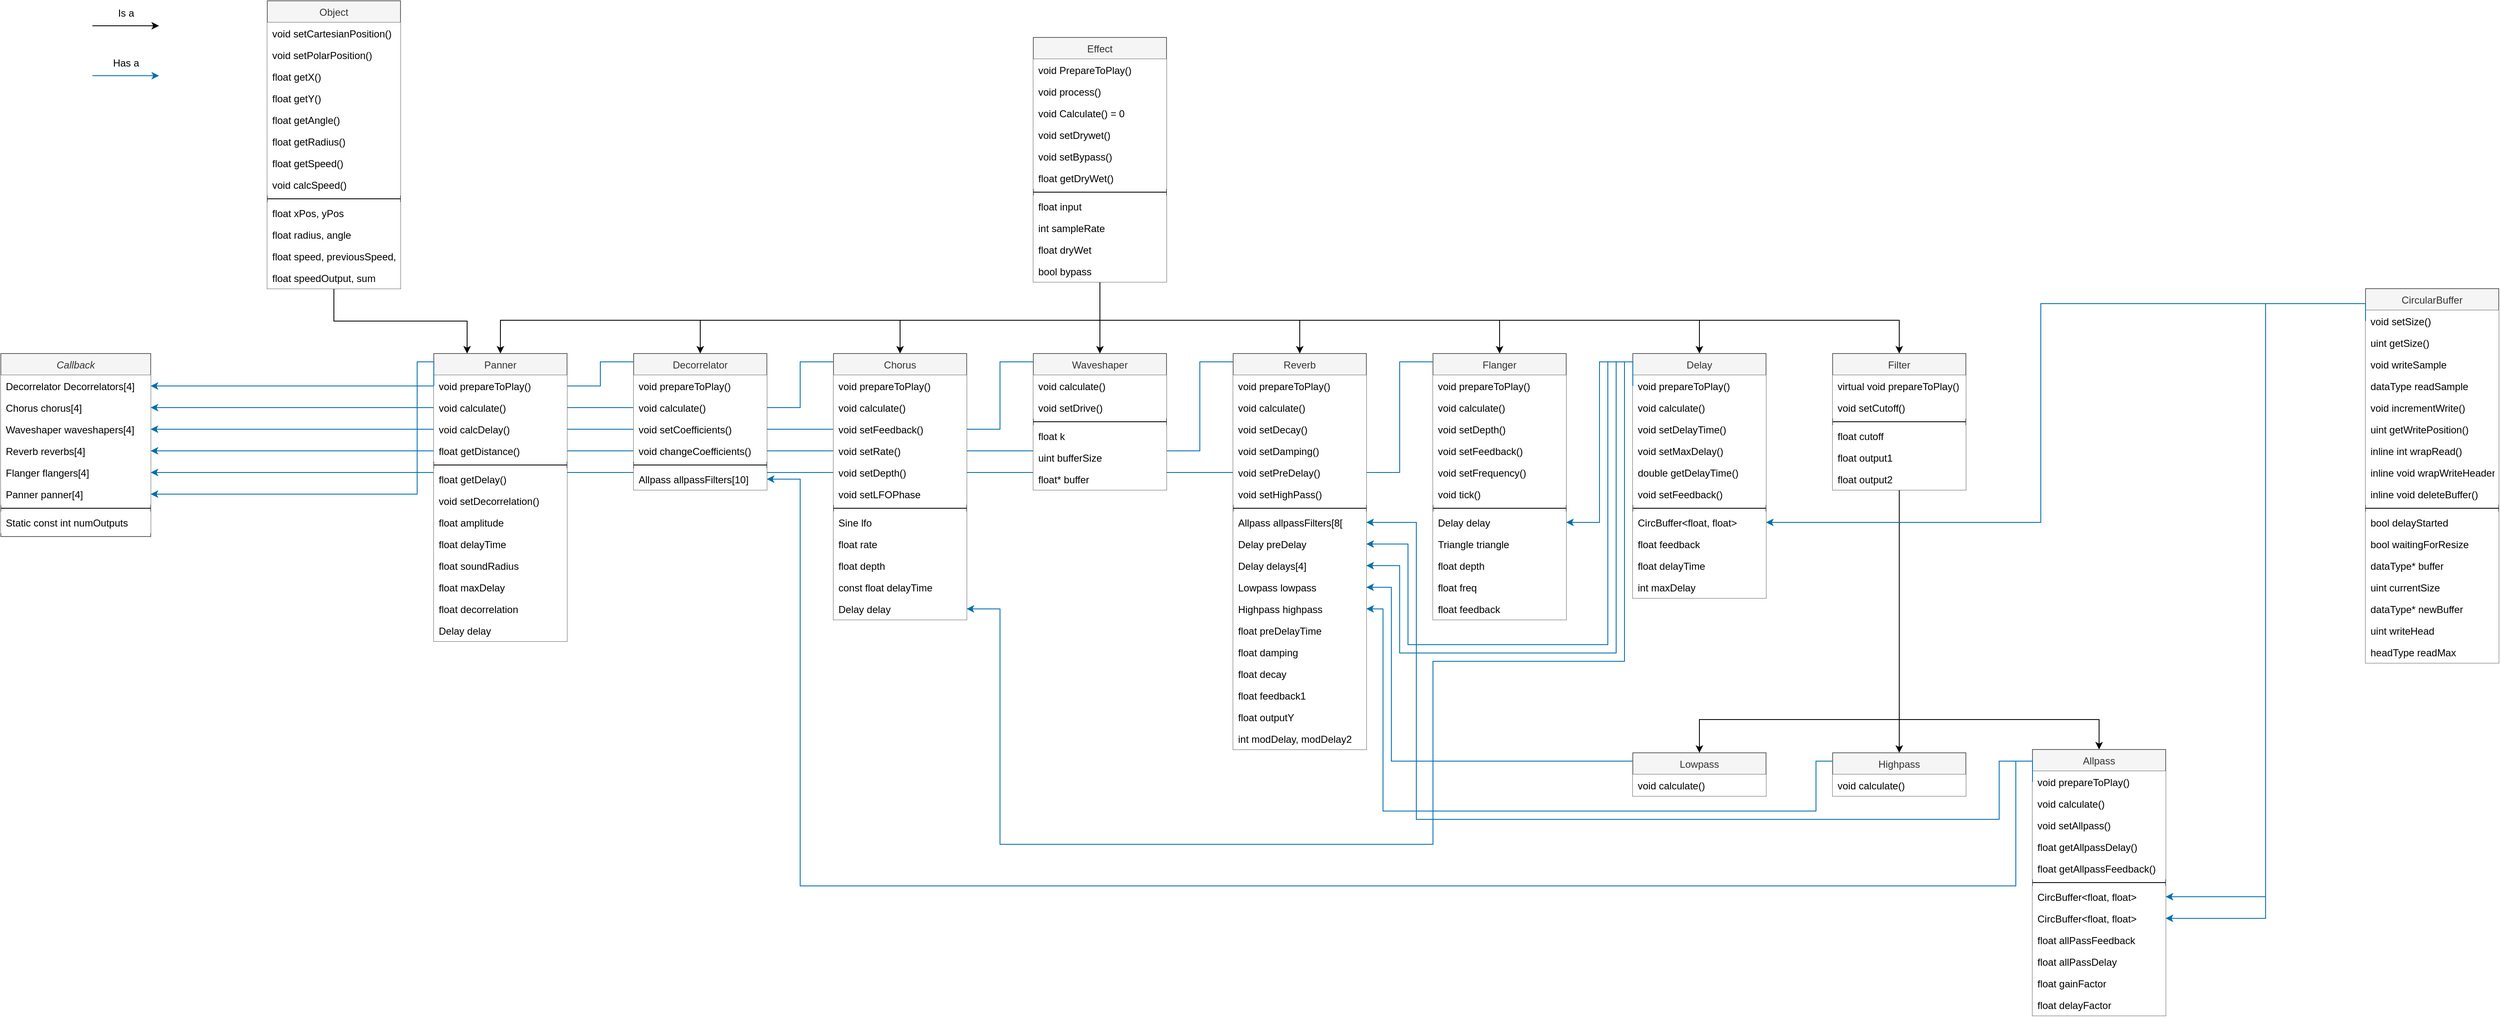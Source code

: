 <mxfile version="21.1.1" type="device">
  <diagram id="C5RBs43oDa-KdzZeNtuy" name="Page-1">
    <mxGraphModel dx="3115" dy="1560" grid="1" gridSize="10" guides="1" tooltips="1" connect="1" arrows="1" fold="1" page="1" pageScale="1" pageWidth="3100" pageHeight="1300" math="0" shadow="0">
      <root>
        <mxCell id="WIyWlLk6GJQsqaUBKTNV-0" />
        <mxCell id="WIyWlLk6GJQsqaUBKTNV-1" parent="WIyWlLk6GJQsqaUBKTNV-0" />
        <mxCell id="Bai0UCwM3p8lwOJv6jX7-112" style="edgeStyle=orthogonalEdgeStyle;rounded=0;orthogonalLoop=1;jettySize=auto;html=1;exitX=0;exitY=0.5;exitDx=0;exitDy=0;entryX=1;entryY=0.5;entryDx=0;entryDy=0;fillColor=#1ba1e2;strokeColor=#006EAF;" edge="1" parent="WIyWlLk6GJQsqaUBKTNV-1" source="90VxaxVzx0qODXpUbQkf-9" target="yY77_XroCYalYN2MG9Gb-50">
          <mxGeometry relative="1" as="geometry">
            <Array as="points">
              <mxPoint x="1750" y="474" />
              <mxPoint x="1710" y="474" />
              <mxPoint x="1710" y="607" />
            </Array>
          </mxGeometry>
        </mxCell>
        <mxCell id="Bai0UCwM3p8lwOJv6jX7-111" style="edgeStyle=orthogonalEdgeStyle;rounded=0;orthogonalLoop=1;jettySize=auto;html=1;exitX=0;exitY=0.5;exitDx=0;exitDy=0;fillColor=#1ba1e2;strokeColor=#006EAF;entryX=1;entryY=0.5;entryDx=0;entryDy=0;" edge="1" parent="WIyWlLk6GJQsqaUBKTNV-1" source="Bai0UCwM3p8lwOJv6jX7-30" target="yY77_XroCYalYN2MG9Gb-49">
          <mxGeometry relative="1" as="geometry">
            <mxPoint x="210" y="574" as="targetPoint" />
            <Array as="points">
              <mxPoint x="1510" y="474" />
              <mxPoint x="1470" y="474" />
              <mxPoint x="1470" y="581" />
            </Array>
          </mxGeometry>
        </mxCell>
        <mxCell id="Bai0UCwM3p8lwOJv6jX7-110" style="edgeStyle=orthogonalEdgeStyle;rounded=0;orthogonalLoop=1;jettySize=auto;html=1;exitX=0;exitY=0.5;exitDx=0;exitDy=0;entryX=1;entryY=0.5;entryDx=0;entryDy=0;fillColor=#1ba1e2;strokeColor=#006EAF;" edge="1" parent="WIyWlLk6GJQsqaUBKTNV-1" source="Bai0UCwM3p8lwOJv6jX7-25" target="yY77_XroCYalYN2MG9Gb-48">
          <mxGeometry relative="1" as="geometry">
            <Array as="points">
              <mxPoint x="1270" y="474" />
              <mxPoint x="1230" y="474" />
              <mxPoint x="1230" y="555" />
            </Array>
          </mxGeometry>
        </mxCell>
        <mxCell id="Bai0UCwM3p8lwOJv6jX7-109" style="edgeStyle=orthogonalEdgeStyle;rounded=0;orthogonalLoop=1;jettySize=auto;html=1;exitX=0;exitY=0.5;exitDx=0;exitDy=0;entryX=1;entryY=0.5;entryDx=0;entryDy=0;fillColor=#1ba1e2;strokeColor=#006EAF;" edge="1" parent="WIyWlLk6GJQsqaUBKTNV-1" source="Bai0UCwM3p8lwOJv6jX7-0" target="yY77_XroCYalYN2MG9Gb-47">
          <mxGeometry relative="1" as="geometry">
            <Array as="points">
              <mxPoint x="1030" y="474" />
              <mxPoint x="990" y="474" />
              <mxPoint x="990" y="529" />
            </Array>
          </mxGeometry>
        </mxCell>
        <mxCell id="Bai0UCwM3p8lwOJv6jX7-108" style="edgeStyle=orthogonalEdgeStyle;rounded=0;orthogonalLoop=1;jettySize=auto;html=1;exitX=0;exitY=0.25;exitDx=0;exitDy=0;entryX=1;entryY=0.5;entryDx=0;entryDy=0;fillColor=#1ba1e2;strokeColor=#006EAF;" edge="1" parent="WIyWlLk6GJQsqaUBKTNV-1" source="zkfFHV4jXpPFQw0GAbJ--6" target="yY77_XroCYalYN2MG9Gb-46">
          <mxGeometry relative="1" as="geometry">
            <Array as="points">
              <mxPoint x="790" y="474" />
              <mxPoint x="750" y="474" />
              <mxPoint x="750" y="503" />
            </Array>
          </mxGeometry>
        </mxCell>
        <mxCell id="zkfFHV4jXpPFQw0GAbJ--0" value="Panner" style="swimlane;fontStyle=0;align=center;verticalAlign=top;childLayout=stackLayout;horizontal=1;startSize=26;horizontalStack=0;resizeParent=1;resizeLast=0;collapsible=1;marginBottom=0;rounded=0;shadow=0;strokeWidth=1;fillColor=#f5f5f5;fontColor=#333333;strokeColor=#666666;" parent="WIyWlLk6GJQsqaUBKTNV-1" vertex="1">
          <mxGeometry x="550" y="464" width="160" height="346" as="geometry">
            <mxRectangle x="230" y="140" width="160" height="26" as="alternateBounds" />
          </mxGeometry>
        </mxCell>
        <mxCell id="zkfFHV4jXpPFQw0GAbJ--1" value="void prepareToPlay()" style="text;align=left;verticalAlign=top;spacingLeft=4;spacingRight=4;overflow=hidden;rotatable=0;points=[[0,0.5],[1,0.5]];portConstraint=eastwest;fillColor=default;fillStyle=solid;" parent="zkfFHV4jXpPFQw0GAbJ--0" vertex="1">
          <mxGeometry y="26" width="160" height="26" as="geometry" />
        </mxCell>
        <mxCell id="zkfFHV4jXpPFQw0GAbJ--2" value="void calculate()" style="text;align=left;verticalAlign=top;spacingLeft=4;spacingRight=4;overflow=hidden;rotatable=0;points=[[0,0.5],[1,0.5]];portConstraint=eastwest;rounded=0;shadow=0;html=0;fillColor=default;fillStyle=solid;" parent="zkfFHV4jXpPFQw0GAbJ--0" vertex="1">
          <mxGeometry y="52" width="160" height="26" as="geometry" />
        </mxCell>
        <mxCell id="zkfFHV4jXpPFQw0GAbJ--3" value="void calcDelay()" style="text;align=left;verticalAlign=top;spacingLeft=4;spacingRight=4;overflow=hidden;rotatable=0;points=[[0,0.5],[1,0.5]];portConstraint=eastwest;rounded=0;shadow=0;html=0;fillColor=default;fillStyle=solid;" parent="zkfFHV4jXpPFQw0GAbJ--0" vertex="1">
          <mxGeometry y="78" width="160" height="26" as="geometry" />
        </mxCell>
        <mxCell id="zkfFHV4jXpPFQw0GAbJ--5" value="float getDistance()" style="text;align=left;verticalAlign=top;spacingLeft=4;spacingRight=4;overflow=hidden;rotatable=0;points=[[0,0.5],[1,0.5]];portConstraint=eastwest;fillColor=default;fillStyle=solid;" parent="zkfFHV4jXpPFQw0GAbJ--0" vertex="1">
          <mxGeometry y="104" width="160" height="26" as="geometry" />
        </mxCell>
        <mxCell id="zkfFHV4jXpPFQw0GAbJ--4" value="" style="line;html=1;strokeWidth=1;align=left;verticalAlign=middle;spacingTop=-1;spacingLeft=3;spacingRight=3;rotatable=0;labelPosition=right;points=[];portConstraint=eastwest;" parent="zkfFHV4jXpPFQw0GAbJ--0" vertex="1">
          <mxGeometry y="130" width="160" height="8" as="geometry" />
        </mxCell>
        <mxCell id="yY77_XroCYalYN2MG9Gb-0" value="float getDelay()" style="text;align=left;verticalAlign=top;spacingLeft=4;spacingRight=4;overflow=hidden;rotatable=0;points=[[0,0.5],[1,0.5]];portConstraint=eastwest;fillColor=default;fillStyle=solid;" parent="zkfFHV4jXpPFQw0GAbJ--0" vertex="1">
          <mxGeometry y="138" width="160" height="26" as="geometry" />
        </mxCell>
        <mxCell id="yY77_XroCYalYN2MG9Gb-1" value="void setDecorrelation()" style="text;align=left;verticalAlign=top;spacingLeft=4;spacingRight=4;overflow=hidden;rotatable=0;points=[[0,0.5],[1,0.5]];portConstraint=eastwest;fillColor=default;fillStyle=solid;" parent="zkfFHV4jXpPFQw0GAbJ--0" vertex="1">
          <mxGeometry y="164" width="160" height="26" as="geometry" />
        </mxCell>
        <mxCell id="Bai0UCwM3p8lwOJv6jX7-100" value="float amplitude" style="text;align=left;verticalAlign=top;spacingLeft=4;spacingRight=4;overflow=hidden;rotatable=0;points=[[0,0.5],[1,0.5]];portConstraint=eastwest;fillColor=default;fillStyle=solid;" vertex="1" parent="zkfFHV4jXpPFQw0GAbJ--0">
          <mxGeometry y="190" width="160" height="26" as="geometry" />
        </mxCell>
        <mxCell id="Bai0UCwM3p8lwOJv6jX7-101" value="float delayTime" style="text;align=left;verticalAlign=top;spacingLeft=4;spacingRight=4;overflow=hidden;rotatable=0;points=[[0,0.5],[1,0.5]];portConstraint=eastwest;fillColor=default;fillStyle=solid;" vertex="1" parent="zkfFHV4jXpPFQw0GAbJ--0">
          <mxGeometry y="216" width="160" height="26" as="geometry" />
        </mxCell>
        <mxCell id="Bai0UCwM3p8lwOJv6jX7-102" value="float soundRadius" style="text;align=left;verticalAlign=top;spacingLeft=4;spacingRight=4;overflow=hidden;rotatable=0;points=[[0,0.5],[1,0.5]];portConstraint=eastwest;fillColor=default;fillStyle=solid;" vertex="1" parent="zkfFHV4jXpPFQw0GAbJ--0">
          <mxGeometry y="242" width="160" height="26" as="geometry" />
        </mxCell>
        <mxCell id="Bai0UCwM3p8lwOJv6jX7-103" value="float maxDelay" style="text;align=left;verticalAlign=top;spacingLeft=4;spacingRight=4;overflow=hidden;rotatable=0;points=[[0,0.5],[1,0.5]];portConstraint=eastwest;fillColor=default;fillStyle=solid;" vertex="1" parent="zkfFHV4jXpPFQw0GAbJ--0">
          <mxGeometry y="268" width="160" height="26" as="geometry" />
        </mxCell>
        <mxCell id="Bai0UCwM3p8lwOJv6jX7-104" value="float decorrelation" style="text;align=left;verticalAlign=top;spacingLeft=4;spacingRight=4;overflow=hidden;rotatable=0;points=[[0,0.5],[1,0.5]];portConstraint=eastwest;fillColor=default;fillStyle=solid;" vertex="1" parent="zkfFHV4jXpPFQw0GAbJ--0">
          <mxGeometry y="294" width="160" height="26" as="geometry" />
        </mxCell>
        <mxCell id="Bai0UCwM3p8lwOJv6jX7-105" value="Delay delay" style="text;align=left;verticalAlign=top;spacingLeft=4;spacingRight=4;overflow=hidden;rotatable=0;points=[[0,0.5],[1,0.5]];portConstraint=eastwest;fillColor=default;fillStyle=solid;" vertex="1" parent="zkfFHV4jXpPFQw0GAbJ--0">
          <mxGeometry y="320" width="160" height="26" as="geometry" />
        </mxCell>
        <mxCell id="zkfFHV4jXpPFQw0GAbJ--6" value="Decorrelator" style="swimlane;fontStyle=0;align=center;verticalAlign=top;childLayout=stackLayout;horizontal=1;startSize=26;horizontalStack=0;resizeParent=1;resizeLast=0;collapsible=1;marginBottom=0;rounded=0;shadow=0;strokeWidth=1;fillColor=#f5f5f5;fontColor=#333333;strokeColor=#666666;" parent="WIyWlLk6GJQsqaUBKTNV-1" vertex="1">
          <mxGeometry x="790" y="464" width="160" height="164" as="geometry">
            <mxRectangle x="130" y="380" width="160" height="26" as="alternateBounds" />
          </mxGeometry>
        </mxCell>
        <mxCell id="90VxaxVzx0qODXpUbQkf-20" value="void prepareToPlay()" style="text;align=left;verticalAlign=top;spacingLeft=4;spacingRight=4;overflow=hidden;rotatable=0;points=[[0,0.5],[1,0.5]];portConstraint=eastwest;rounded=0;shadow=0;html=0;fillColor=default;fillStyle=solid;" parent="zkfFHV4jXpPFQw0GAbJ--6" vertex="1">
          <mxGeometry y="26" width="160" height="26" as="geometry" />
        </mxCell>
        <mxCell id="90VxaxVzx0qODXpUbQkf-21" value="void calculate()" style="text;align=left;verticalAlign=top;spacingLeft=4;spacingRight=4;overflow=hidden;rotatable=0;points=[[0,0.5],[1,0.5]];portConstraint=eastwest;rounded=0;shadow=0;html=0;fillColor=default;fillStyle=solid;" parent="zkfFHV4jXpPFQw0GAbJ--6" vertex="1">
          <mxGeometry y="52" width="160" height="26" as="geometry" />
        </mxCell>
        <mxCell id="90VxaxVzx0qODXpUbQkf-22" value="void setCoefficients()" style="text;align=left;verticalAlign=top;spacingLeft=4;spacingRight=4;overflow=hidden;rotatable=0;points=[[0,0.5],[1,0.5]];portConstraint=eastwest;rounded=0;shadow=0;html=0;fillColor=default;fillStyle=solid;" parent="zkfFHV4jXpPFQw0GAbJ--6" vertex="1">
          <mxGeometry y="78" width="160" height="26" as="geometry" />
        </mxCell>
        <mxCell id="90VxaxVzx0qODXpUbQkf-23" value="void changeCoefficients()" style="text;align=left;verticalAlign=top;spacingLeft=4;spacingRight=4;overflow=hidden;rotatable=0;points=[[0,0.5],[1,0.5]];portConstraint=eastwest;rounded=0;shadow=0;html=0;fillColor=default;fillStyle=solid;" parent="zkfFHV4jXpPFQw0GAbJ--6" vertex="1">
          <mxGeometry y="104" width="160" height="26" as="geometry" />
        </mxCell>
        <mxCell id="zkfFHV4jXpPFQw0GAbJ--9" value="" style="line;html=1;strokeWidth=1;align=left;verticalAlign=middle;spacingTop=-1;spacingLeft=3;spacingRight=3;rotatable=0;labelPosition=right;points=[];portConstraint=eastwest;" parent="zkfFHV4jXpPFQw0GAbJ--6" vertex="1">
          <mxGeometry y="130" width="160" height="8" as="geometry" />
        </mxCell>
        <mxCell id="90VxaxVzx0qODXpUbQkf-25" value="Allpass allpassFilters[10]" style="text;align=left;verticalAlign=top;spacingLeft=4;spacingRight=4;overflow=hidden;rotatable=0;points=[[0,0.5],[1,0.5]];portConstraint=eastwest;rounded=0;shadow=0;html=0;fillColor=default;fillStyle=solid;" parent="zkfFHV4jXpPFQw0GAbJ--6" vertex="1">
          <mxGeometry y="138" width="160" height="26" as="geometry" />
        </mxCell>
        <mxCell id="Bai0UCwM3p8lwOJv6jX7-107" style="edgeStyle=orthogonalEdgeStyle;rounded=0;orthogonalLoop=1;jettySize=auto;html=1;exitX=0.5;exitY=1;exitDx=0;exitDy=0;entryX=0.25;entryY=0;entryDx=0;entryDy=0;" edge="1" parent="WIyWlLk6GJQsqaUBKTNV-1" source="zkfFHV4jXpPFQw0GAbJ--17" target="zkfFHV4jXpPFQw0GAbJ--0">
          <mxGeometry relative="1" as="geometry" />
        </mxCell>
        <mxCell id="zkfFHV4jXpPFQw0GAbJ--17" value="Object" style="swimlane;fontStyle=0;align=center;verticalAlign=top;childLayout=stackLayout;horizontal=1;startSize=26;horizontalStack=0;resizeParent=1;resizeLast=0;collapsible=1;marginBottom=0;rounded=0;shadow=0;strokeWidth=1;fillColor=#f5f5f5;fontColor=#333333;strokeColor=#666666;" parent="WIyWlLk6GJQsqaUBKTNV-1" vertex="1">
          <mxGeometry x="350" y="40" width="160" height="346" as="geometry">
            <mxRectangle x="550" y="140" width="160" height="26" as="alternateBounds" />
          </mxGeometry>
        </mxCell>
        <mxCell id="zkfFHV4jXpPFQw0GAbJ--18" value="void setCartesianPosition()" style="text;align=left;verticalAlign=top;spacingLeft=4;spacingRight=4;overflow=hidden;rotatable=0;points=[[0,0.5],[1,0.5]];portConstraint=eastwest;fillColor=default;fillStyle=solid;" parent="zkfFHV4jXpPFQw0GAbJ--17" vertex="1">
          <mxGeometry y="26" width="160" height="26" as="geometry" />
        </mxCell>
        <mxCell id="Bai0UCwM3p8lwOJv6jX7-14" value="void setPolarPosition()" style="text;align=left;verticalAlign=top;spacingLeft=4;spacingRight=4;overflow=hidden;rotatable=0;points=[[0,0.5],[1,0.5]];portConstraint=eastwest;fillColor=default;fillStyle=solid;" vertex="1" parent="zkfFHV4jXpPFQw0GAbJ--17">
          <mxGeometry y="52" width="160" height="26" as="geometry" />
        </mxCell>
        <mxCell id="zkfFHV4jXpPFQw0GAbJ--19" value="float getX()" style="text;align=left;verticalAlign=top;spacingLeft=4;spacingRight=4;overflow=hidden;rotatable=0;points=[[0,0.5],[1,0.5]];portConstraint=eastwest;rounded=0;shadow=0;html=0;fillColor=default;fillStyle=solid;" parent="zkfFHV4jXpPFQw0GAbJ--17" vertex="1">
          <mxGeometry y="78" width="160" height="26" as="geometry" />
        </mxCell>
        <mxCell id="zkfFHV4jXpPFQw0GAbJ--20" value="float getY()" style="text;align=left;verticalAlign=top;spacingLeft=4;spacingRight=4;overflow=hidden;rotatable=0;points=[[0,0.5],[1,0.5]];portConstraint=eastwest;rounded=0;shadow=0;html=0;fillColor=default;fillStyle=solid;" parent="zkfFHV4jXpPFQw0GAbJ--17" vertex="1">
          <mxGeometry y="104" width="160" height="26" as="geometry" />
        </mxCell>
        <mxCell id="zkfFHV4jXpPFQw0GAbJ--21" value="float getAngle()" style="text;align=left;verticalAlign=top;spacingLeft=4;spacingRight=4;overflow=hidden;rotatable=0;points=[[0,0.5],[1,0.5]];portConstraint=eastwest;rounded=0;shadow=0;html=0;fillColor=default;fillStyle=solid;" parent="zkfFHV4jXpPFQw0GAbJ--17" vertex="1">
          <mxGeometry y="130" width="160" height="26" as="geometry" />
        </mxCell>
        <mxCell id="Bai0UCwM3p8lwOJv6jX7-15" value="float getRadius()" style="text;align=left;verticalAlign=top;spacingLeft=4;spacingRight=4;overflow=hidden;rotatable=0;points=[[0,0.5],[1,0.5]];portConstraint=eastwest;rounded=0;shadow=0;html=0;fillColor=default;fillStyle=solid;" vertex="1" parent="zkfFHV4jXpPFQw0GAbJ--17">
          <mxGeometry y="156" width="160" height="26" as="geometry" />
        </mxCell>
        <mxCell id="Bai0UCwM3p8lwOJv6jX7-16" value="float getSpeed()" style="text;align=left;verticalAlign=top;spacingLeft=4;spacingRight=4;overflow=hidden;rotatable=0;points=[[0,0.5],[1,0.5]];portConstraint=eastwest;rounded=0;shadow=0;html=0;fillColor=default;fillStyle=solid;" vertex="1" parent="zkfFHV4jXpPFQw0GAbJ--17">
          <mxGeometry y="182" width="160" height="26" as="geometry" />
        </mxCell>
        <mxCell id="Bai0UCwM3p8lwOJv6jX7-17" value="void calcSpeed()" style="text;align=left;verticalAlign=top;spacingLeft=4;spacingRight=4;overflow=hidden;rotatable=0;points=[[0,0.5],[1,0.5]];portConstraint=eastwest;rounded=0;shadow=0;html=0;fillColor=default;fillStyle=solid;" vertex="1" parent="zkfFHV4jXpPFQw0GAbJ--17">
          <mxGeometry y="208" width="160" height="26" as="geometry" />
        </mxCell>
        <mxCell id="Bai0UCwM3p8lwOJv6jX7-19" value="" style="line;html=1;strokeWidth=1;align=left;verticalAlign=middle;spacingTop=-1;spacingLeft=3;spacingRight=3;rotatable=0;labelPosition=right;points=[];portConstraint=eastwest;" vertex="1" parent="zkfFHV4jXpPFQw0GAbJ--17">
          <mxGeometry y="234" width="160" height="8" as="geometry" />
        </mxCell>
        <mxCell id="Bai0UCwM3p8lwOJv6jX7-18" value="float xPos, yPos" style="text;align=left;verticalAlign=top;spacingLeft=4;spacingRight=4;overflow=hidden;rotatable=0;points=[[0,0.5],[1,0.5]];portConstraint=eastwest;rounded=0;shadow=0;html=0;fillColor=default;fillStyle=solid;" vertex="1" parent="zkfFHV4jXpPFQw0GAbJ--17">
          <mxGeometry y="242" width="160" height="26" as="geometry" />
        </mxCell>
        <mxCell id="Bai0UCwM3p8lwOJv6jX7-21" value="float radius, angle" style="text;align=left;verticalAlign=top;spacingLeft=4;spacingRight=4;overflow=hidden;rotatable=0;points=[[0,0.5],[1,0.5]];portConstraint=eastwest;rounded=0;shadow=0;html=0;fillColor=default;fillStyle=solid;" vertex="1" parent="zkfFHV4jXpPFQw0GAbJ--17">
          <mxGeometry y="268" width="160" height="26" as="geometry" />
        </mxCell>
        <mxCell id="Bai0UCwM3p8lwOJv6jX7-22" value="float speed, previousSpeed," style="text;align=left;verticalAlign=top;spacingLeft=4;spacingRight=4;overflow=hidden;rotatable=0;points=[[0,0.5],[1,0.5]];portConstraint=eastwest;rounded=0;shadow=0;html=0;fillColor=default;fillStyle=solid;" vertex="1" parent="zkfFHV4jXpPFQw0GAbJ--17">
          <mxGeometry y="294" width="160" height="26" as="geometry" />
        </mxCell>
        <mxCell id="Bai0UCwM3p8lwOJv6jX7-23" value="float speedOutput, sum" style="text;align=left;verticalAlign=top;spacingLeft=4;spacingRight=4;overflow=hidden;rotatable=0;points=[[0,0.5],[1,0.5]];portConstraint=eastwest;rounded=0;shadow=0;html=0;fillColor=default;fillStyle=solid;" vertex="1" parent="zkfFHV4jXpPFQw0GAbJ--17">
          <mxGeometry y="320" width="160" height="26" as="geometry" />
        </mxCell>
        <mxCell id="yY77_XroCYalYN2MG9Gb-2" value="Waveshaper" style="swimlane;fontStyle=0;align=center;verticalAlign=top;childLayout=stackLayout;horizontal=1;startSize=26;horizontalStack=0;resizeParent=1;resizeLast=0;collapsible=1;marginBottom=0;rounded=0;shadow=0;strokeWidth=1;fillColor=#f5f5f5;fontColor=#333333;strokeColor=#666666;" parent="WIyWlLk6GJQsqaUBKTNV-1" vertex="1">
          <mxGeometry x="1270" y="464" width="160" height="164" as="geometry">
            <mxRectangle x="340" y="380" width="170" height="26" as="alternateBounds" />
          </mxGeometry>
        </mxCell>
        <mxCell id="Bai0UCwM3p8lwOJv6jX7-25" value="void calculate()" style="text;align=left;verticalAlign=top;spacingLeft=4;spacingRight=4;overflow=hidden;rotatable=0;points=[[0,0.5],[1,0.5]];portConstraint=eastwest;rounded=0;shadow=0;html=0;fillColor=default;fillStyle=solid;" vertex="1" parent="yY77_XroCYalYN2MG9Gb-2">
          <mxGeometry y="26" width="160" height="26" as="geometry" />
        </mxCell>
        <mxCell id="Bai0UCwM3p8lwOJv6jX7-26" value="void setDrive()" style="text;align=left;verticalAlign=top;spacingLeft=4;spacingRight=4;overflow=hidden;rotatable=0;points=[[0,0.5],[1,0.5]];portConstraint=eastwest;rounded=0;shadow=0;html=0;fillColor=default;fillStyle=solid;" vertex="1" parent="yY77_XroCYalYN2MG9Gb-2">
          <mxGeometry y="52" width="160" height="26" as="geometry" />
        </mxCell>
        <mxCell id="yY77_XroCYalYN2MG9Gb-4" value="" style="line;html=1;strokeWidth=1;align=left;verticalAlign=middle;spacingTop=-1;spacingLeft=3;spacingRight=3;rotatable=0;labelPosition=right;points=[];portConstraint=eastwest;" parent="yY77_XroCYalYN2MG9Gb-2" vertex="1">
          <mxGeometry y="78" width="160" height="8" as="geometry" />
        </mxCell>
        <mxCell id="Bai0UCwM3p8lwOJv6jX7-27" value="float k" style="text;align=left;verticalAlign=top;spacingLeft=4;spacingRight=4;overflow=hidden;rotatable=0;points=[[0,0.5],[1,0.5]];portConstraint=eastwest;rounded=0;shadow=0;html=0;fillColor=default;fillStyle=solid;" vertex="1" parent="yY77_XroCYalYN2MG9Gb-2">
          <mxGeometry y="86" width="160" height="26" as="geometry" />
        </mxCell>
        <mxCell id="Bai0UCwM3p8lwOJv6jX7-28" value="uint bufferSize" style="text;align=left;verticalAlign=top;spacingLeft=4;spacingRight=4;overflow=hidden;rotatable=0;points=[[0,0.5],[1,0.5]];portConstraint=eastwest;rounded=0;shadow=0;html=0;fillColor=default;fillStyle=solid;" vertex="1" parent="yY77_XroCYalYN2MG9Gb-2">
          <mxGeometry y="112" width="160" height="26" as="geometry" />
        </mxCell>
        <mxCell id="Bai0UCwM3p8lwOJv6jX7-29" value="float* buffer" style="text;align=left;verticalAlign=top;spacingLeft=4;spacingRight=4;overflow=hidden;rotatable=0;points=[[0,0.5],[1,0.5]];portConstraint=eastwest;rounded=0;shadow=0;html=0;fillColor=default;fillStyle=solid;" vertex="1" parent="yY77_XroCYalYN2MG9Gb-2">
          <mxGeometry y="138" width="160" height="26" as="geometry" />
        </mxCell>
        <mxCell id="yY77_XroCYalYN2MG9Gb-6" value="Reverb" style="swimlane;fontStyle=0;align=center;verticalAlign=top;childLayout=stackLayout;horizontal=1;startSize=26;horizontalStack=0;resizeParent=1;resizeLast=0;collapsible=1;marginBottom=0;rounded=0;shadow=0;strokeWidth=1;fillColor=#f5f5f5;fontColor=#333333;strokeColor=#666666;" parent="WIyWlLk6GJQsqaUBKTNV-1" vertex="1">
          <mxGeometry x="1510" y="464" width="160" height="476" as="geometry">
            <mxRectangle x="340" y="380" width="170" height="26" as="alternateBounds" />
          </mxGeometry>
        </mxCell>
        <mxCell id="Bai0UCwM3p8lwOJv6jX7-30" value="void prepareToPlay()" style="text;align=left;verticalAlign=top;spacingLeft=4;spacingRight=4;overflow=hidden;rotatable=0;points=[[0,0.5],[1,0.5]];portConstraint=eastwest;rounded=0;shadow=0;html=0;fillColor=default;fillStyle=solid;" vertex="1" parent="yY77_XroCYalYN2MG9Gb-6">
          <mxGeometry y="26" width="160" height="26" as="geometry" />
        </mxCell>
        <mxCell id="Bai0UCwM3p8lwOJv6jX7-31" value="void calculate()" style="text;align=left;verticalAlign=top;spacingLeft=4;spacingRight=4;overflow=hidden;rotatable=0;points=[[0,0.5],[1,0.5]];portConstraint=eastwest;rounded=0;shadow=0;html=0;fillColor=default;fillStyle=solid;" vertex="1" parent="yY77_XroCYalYN2MG9Gb-6">
          <mxGeometry y="52" width="160" height="26" as="geometry" />
        </mxCell>
        <mxCell id="Bai0UCwM3p8lwOJv6jX7-32" value="void setDecay()" style="text;align=left;verticalAlign=top;spacingLeft=4;spacingRight=4;overflow=hidden;rotatable=0;points=[[0,0.5],[1,0.5]];portConstraint=eastwest;rounded=0;shadow=0;html=0;fillColor=default;fillStyle=solid;" vertex="1" parent="yY77_XroCYalYN2MG9Gb-6">
          <mxGeometry y="78" width="160" height="26" as="geometry" />
        </mxCell>
        <mxCell id="Bai0UCwM3p8lwOJv6jX7-33" value="void setDamping()" style="text;align=left;verticalAlign=top;spacingLeft=4;spacingRight=4;overflow=hidden;rotatable=0;points=[[0,0.5],[1,0.5]];portConstraint=eastwest;rounded=0;shadow=0;html=0;fillColor=default;fillStyle=solid;" vertex="1" parent="yY77_XroCYalYN2MG9Gb-6">
          <mxGeometry y="104" width="160" height="26" as="geometry" />
        </mxCell>
        <mxCell id="Bai0UCwM3p8lwOJv6jX7-34" value="void setPreDelay()" style="text;align=left;verticalAlign=top;spacingLeft=4;spacingRight=4;overflow=hidden;rotatable=0;points=[[0,0.5],[1,0.5]];portConstraint=eastwest;rounded=0;shadow=0;html=0;fillColor=default;fillStyle=solid;" vertex="1" parent="yY77_XroCYalYN2MG9Gb-6">
          <mxGeometry y="130" width="160" height="26" as="geometry" />
        </mxCell>
        <mxCell id="Bai0UCwM3p8lwOJv6jX7-35" value="void setHighPass()" style="text;align=left;verticalAlign=top;spacingLeft=4;spacingRight=4;overflow=hidden;rotatable=0;points=[[0,0.5],[1,0.5]];portConstraint=eastwest;rounded=0;shadow=0;html=0;fillColor=default;fillStyle=solid;" vertex="1" parent="yY77_XroCYalYN2MG9Gb-6">
          <mxGeometry y="156" width="160" height="26" as="geometry" />
        </mxCell>
        <mxCell id="yY77_XroCYalYN2MG9Gb-7" value="" style="line;html=1;strokeWidth=1;align=left;verticalAlign=middle;spacingTop=-1;spacingLeft=3;spacingRight=3;rotatable=0;labelPosition=right;points=[];portConstraint=eastwest;" parent="yY77_XroCYalYN2MG9Gb-6" vertex="1">
          <mxGeometry y="182" width="160" height="8" as="geometry" />
        </mxCell>
        <mxCell id="Bai0UCwM3p8lwOJv6jX7-37" value="Allpass allpassFilters[8[" style="text;align=left;verticalAlign=top;spacingLeft=4;spacingRight=4;overflow=hidden;rotatable=0;points=[[0,0.5],[1,0.5]];portConstraint=eastwest;rounded=0;shadow=0;html=0;fillColor=default;fillStyle=solid;" vertex="1" parent="yY77_XroCYalYN2MG9Gb-6">
          <mxGeometry y="190" width="160" height="26" as="geometry" />
        </mxCell>
        <mxCell id="Bai0UCwM3p8lwOJv6jX7-38" value="Delay preDelay" style="text;align=left;verticalAlign=top;spacingLeft=4;spacingRight=4;overflow=hidden;rotatable=0;points=[[0,0.5],[1,0.5]];portConstraint=eastwest;rounded=0;shadow=0;html=0;fillColor=default;fillStyle=solid;" vertex="1" parent="yY77_XroCYalYN2MG9Gb-6">
          <mxGeometry y="216" width="160" height="26" as="geometry" />
        </mxCell>
        <mxCell id="Bai0UCwM3p8lwOJv6jX7-39" value="Delay delays[4]" style="text;align=left;verticalAlign=top;spacingLeft=4;spacingRight=4;overflow=hidden;rotatable=0;points=[[0,0.5],[1,0.5]];portConstraint=eastwest;rounded=0;shadow=0;html=0;fillColor=default;fillStyle=solid;" vertex="1" parent="yY77_XroCYalYN2MG9Gb-6">
          <mxGeometry y="242" width="160" height="26" as="geometry" />
        </mxCell>
        <mxCell id="Bai0UCwM3p8lwOJv6jX7-40" value="Lowpass lowpass" style="text;align=left;verticalAlign=top;spacingLeft=4;spacingRight=4;overflow=hidden;rotatable=0;points=[[0,0.5],[1,0.5]];portConstraint=eastwest;rounded=0;shadow=0;html=0;fillColor=default;fillStyle=solid;" vertex="1" parent="yY77_XroCYalYN2MG9Gb-6">
          <mxGeometry y="268" width="160" height="26" as="geometry" />
        </mxCell>
        <mxCell id="Bai0UCwM3p8lwOJv6jX7-41" value="Highpass highpass" style="text;align=left;verticalAlign=top;spacingLeft=4;spacingRight=4;overflow=hidden;rotatable=0;points=[[0,0.5],[1,0.5]];portConstraint=eastwest;rounded=0;shadow=0;html=0;fillColor=default;fillStyle=solid;" vertex="1" parent="yY77_XroCYalYN2MG9Gb-6">
          <mxGeometry y="294" width="160" height="26" as="geometry" />
        </mxCell>
        <mxCell id="Bai0UCwM3p8lwOJv6jX7-42" value="float preDelayTime" style="text;align=left;verticalAlign=top;spacingLeft=4;spacingRight=4;overflow=hidden;rotatable=0;points=[[0,0.5],[1,0.5]];portConstraint=eastwest;rounded=0;shadow=0;html=0;fillColor=default;fillStyle=solid;" vertex="1" parent="yY77_XroCYalYN2MG9Gb-6">
          <mxGeometry y="320" width="160" height="26" as="geometry" />
        </mxCell>
        <mxCell id="Bai0UCwM3p8lwOJv6jX7-43" value="float damping" style="text;align=left;verticalAlign=top;spacingLeft=4;spacingRight=4;overflow=hidden;rotatable=0;points=[[0,0.5],[1,0.5]];portConstraint=eastwest;rounded=0;shadow=0;html=0;fillColor=default;fillStyle=solid;" vertex="1" parent="yY77_XroCYalYN2MG9Gb-6">
          <mxGeometry y="346" width="160" height="26" as="geometry" />
        </mxCell>
        <mxCell id="Bai0UCwM3p8lwOJv6jX7-44" value="float decay" style="text;align=left;verticalAlign=top;spacingLeft=4;spacingRight=4;overflow=hidden;rotatable=0;points=[[0,0.5],[1,0.5]];portConstraint=eastwest;rounded=0;shadow=0;html=0;fillColor=default;fillStyle=solid;" vertex="1" parent="yY77_XroCYalYN2MG9Gb-6">
          <mxGeometry y="372" width="160" height="26" as="geometry" />
        </mxCell>
        <mxCell id="Bai0UCwM3p8lwOJv6jX7-45" value="float feedback1" style="text;align=left;verticalAlign=top;spacingLeft=4;spacingRight=4;overflow=hidden;rotatable=0;points=[[0,0.5],[1,0.5]];portConstraint=eastwest;rounded=0;shadow=0;html=0;fillColor=default;fillStyle=solid;" vertex="1" parent="yY77_XroCYalYN2MG9Gb-6">
          <mxGeometry y="398" width="160" height="26" as="geometry" />
        </mxCell>
        <mxCell id="Bai0UCwM3p8lwOJv6jX7-46" value="float outputY" style="text;align=left;verticalAlign=top;spacingLeft=4;spacingRight=4;overflow=hidden;rotatable=0;points=[[0,0.5],[1,0.5]];portConstraint=eastwest;rounded=0;shadow=0;html=0;fillColor=default;fillStyle=solid;" vertex="1" parent="yY77_XroCYalYN2MG9Gb-6">
          <mxGeometry y="424" width="160" height="26" as="geometry" />
        </mxCell>
        <mxCell id="Bai0UCwM3p8lwOJv6jX7-47" value="int modDelay, modDelay2" style="text;align=left;verticalAlign=top;spacingLeft=4;spacingRight=4;overflow=hidden;rotatable=0;points=[[0,0.5],[1,0.5]];portConstraint=eastwest;rounded=0;shadow=0;html=0;fillColor=default;fillStyle=solid;" vertex="1" parent="yY77_XroCYalYN2MG9Gb-6">
          <mxGeometry y="450" width="160" height="26" as="geometry" />
        </mxCell>
        <mxCell id="yY77_XroCYalYN2MG9Gb-16" style="edgeStyle=orthogonalEdgeStyle;rounded=0;orthogonalLoop=1;jettySize=auto;html=1;exitX=0.5;exitY=1;exitDx=0;exitDy=0;entryX=0.5;entryY=0;entryDx=0;entryDy=0;" parent="WIyWlLk6GJQsqaUBKTNV-1" source="yY77_XroCYalYN2MG9Gb-14" target="zkfFHV4jXpPFQw0GAbJ--6" edge="1">
          <mxGeometry relative="1" as="geometry">
            <Array as="points">
              <mxPoint x="1350" y="424" />
              <mxPoint x="870" y="424" />
            </Array>
          </mxGeometry>
        </mxCell>
        <mxCell id="yY77_XroCYalYN2MG9Gb-17" style="edgeStyle=orthogonalEdgeStyle;rounded=0;orthogonalLoop=1;jettySize=auto;html=1;exitX=0.5;exitY=1;exitDx=0;exitDy=0;entryX=0.5;entryY=0;entryDx=0;entryDy=0;" parent="WIyWlLk6GJQsqaUBKTNV-1" source="yY77_XroCYalYN2MG9Gb-14" target="zkfFHV4jXpPFQw0GAbJ--13" edge="1">
          <mxGeometry relative="1" as="geometry">
            <Array as="points">
              <mxPoint x="1350" y="424" />
              <mxPoint x="1110" y="424" />
            </Array>
          </mxGeometry>
        </mxCell>
        <mxCell id="yY77_XroCYalYN2MG9Gb-18" style="edgeStyle=orthogonalEdgeStyle;rounded=0;orthogonalLoop=1;jettySize=auto;html=1;exitX=0.5;exitY=1;exitDx=0;exitDy=0;entryX=0.5;entryY=0;entryDx=0;entryDy=0;" parent="WIyWlLk6GJQsqaUBKTNV-1" source="yY77_XroCYalYN2MG9Gb-14" target="yY77_XroCYalYN2MG9Gb-2" edge="1">
          <mxGeometry relative="1" as="geometry">
            <Array as="points">
              <mxPoint x="1350" y="454" />
              <mxPoint x="1350" y="454" />
            </Array>
          </mxGeometry>
        </mxCell>
        <mxCell id="yY77_XroCYalYN2MG9Gb-53" style="edgeStyle=orthogonalEdgeStyle;rounded=0;orthogonalLoop=1;jettySize=auto;html=1;exitX=0.5;exitY=1;exitDx=0;exitDy=0;entryX=0.5;entryY=0;entryDx=0;entryDy=0;" parent="WIyWlLk6GJQsqaUBKTNV-1" source="yY77_XroCYalYN2MG9Gb-14" target="yY77_XroCYalYN2MG9Gb-24" edge="1">
          <mxGeometry relative="1" as="geometry">
            <Array as="points">
              <mxPoint x="1350" y="424" />
              <mxPoint x="2070" y="424" />
            </Array>
          </mxGeometry>
        </mxCell>
        <mxCell id="yY77_XroCYalYN2MG9Gb-56" style="edgeStyle=orthogonalEdgeStyle;rounded=0;orthogonalLoop=1;jettySize=auto;html=1;exitX=0.5;exitY=1;exitDx=0;exitDy=0;entryX=0.5;entryY=0;entryDx=0;entryDy=0;" parent="WIyWlLk6GJQsqaUBKTNV-1" source="yY77_XroCYalYN2MG9Gb-14" target="yY77_XroCYalYN2MG9Gb-6" edge="1">
          <mxGeometry relative="1" as="geometry">
            <Array as="points">
              <mxPoint x="1350" y="424" />
              <mxPoint x="1590" y="424" />
            </Array>
          </mxGeometry>
        </mxCell>
        <mxCell id="yY77_XroCYalYN2MG9Gb-57" style="edgeStyle=orthogonalEdgeStyle;rounded=0;orthogonalLoop=1;jettySize=auto;html=1;exitX=0.5;exitY=1;exitDx=0;exitDy=0;entryX=0.5;entryY=0;entryDx=0;entryDy=0;" parent="WIyWlLk6GJQsqaUBKTNV-1" source="yY77_XroCYalYN2MG9Gb-14" target="yY77_XroCYalYN2MG9Gb-39" edge="1">
          <mxGeometry relative="1" as="geometry">
            <Array as="points">
              <mxPoint x="1350" y="424" />
              <mxPoint x="1830" y="424" />
            </Array>
          </mxGeometry>
        </mxCell>
        <mxCell id="Bai0UCwM3p8lwOJv6jX7-82" style="edgeStyle=orthogonalEdgeStyle;rounded=0;orthogonalLoop=1;jettySize=auto;html=1;exitX=0.5;exitY=1;exitDx=0;exitDy=0;entryX=0.5;entryY=0;entryDx=0;entryDy=0;" edge="1" parent="WIyWlLk6GJQsqaUBKTNV-1" source="yY77_XroCYalYN2MG9Gb-14" target="zkfFHV4jXpPFQw0GAbJ--0">
          <mxGeometry relative="1" as="geometry">
            <Array as="points">
              <mxPoint x="1350" y="424" />
              <mxPoint x="630" y="424" />
            </Array>
          </mxGeometry>
        </mxCell>
        <mxCell id="Bai0UCwM3p8lwOJv6jX7-99" style="edgeStyle=orthogonalEdgeStyle;rounded=0;orthogonalLoop=1;jettySize=auto;html=1;exitX=0.5;exitY=1;exitDx=0;exitDy=0;" edge="1" parent="WIyWlLk6GJQsqaUBKTNV-1" source="yY77_XroCYalYN2MG9Gb-14" target="90VxaxVzx0qODXpUbQkf-26">
          <mxGeometry relative="1" as="geometry">
            <Array as="points">
              <mxPoint x="1350" y="424" />
              <mxPoint x="2310" y="424" />
            </Array>
          </mxGeometry>
        </mxCell>
        <mxCell id="yY77_XroCYalYN2MG9Gb-14" value="Effect" style="swimlane;fontStyle=0;align=center;verticalAlign=top;childLayout=stackLayout;horizontal=1;startSize=26;horizontalStack=0;resizeParent=1;resizeLast=0;collapsible=1;marginBottom=0;rounded=0;shadow=0;strokeWidth=1;fillStyle=solid;fillColor=#f5f5f5;fontColor=#333333;strokeColor=#666666;" parent="WIyWlLk6GJQsqaUBKTNV-1" vertex="1">
          <mxGeometry x="1270" y="84" width="160" height="294" as="geometry">
            <mxRectangle x="340" y="380" width="170" height="26" as="alternateBounds" />
          </mxGeometry>
        </mxCell>
        <mxCell id="yY77_XroCYalYN2MG9Gb-77" value="void PrepareToPlay()" style="text;align=left;verticalAlign=top;spacingLeft=4;spacingRight=4;overflow=hidden;rotatable=0;points=[[0,0.5],[1,0.5]];portConstraint=eastwest;fillStyle=solid;fillColor=default;" parent="yY77_XroCYalYN2MG9Gb-14" vertex="1">
          <mxGeometry y="26" width="160" height="26" as="geometry" />
        </mxCell>
        <mxCell id="yY77_XroCYalYN2MG9Gb-78" value="void process()" style="text;align=left;verticalAlign=top;spacingLeft=4;spacingRight=4;overflow=hidden;rotatable=0;points=[[0,0.5],[1,0.5]];portConstraint=eastwest;fillColor=default;fillStyle=solid;" parent="yY77_XroCYalYN2MG9Gb-14" vertex="1">
          <mxGeometry y="52" width="160" height="26" as="geometry" />
        </mxCell>
        <mxCell id="yY77_XroCYalYN2MG9Gb-79" value="void Calculate() = 0" style="text;align=left;verticalAlign=top;spacingLeft=4;spacingRight=4;overflow=hidden;rotatable=0;points=[[0,0.5],[1,0.5]];portConstraint=eastwest;fillColor=default;" parent="yY77_XroCYalYN2MG9Gb-14" vertex="1">
          <mxGeometry y="78" width="160" height="26" as="geometry" />
        </mxCell>
        <mxCell id="yY77_XroCYalYN2MG9Gb-80" value="void setDrywet()" style="text;align=left;verticalAlign=top;spacingLeft=4;spacingRight=4;overflow=hidden;rotatable=0;points=[[0,0.5],[1,0.5]];portConstraint=eastwest;fillColor=default;fillStyle=solid;" parent="yY77_XroCYalYN2MG9Gb-14" vertex="1">
          <mxGeometry y="104" width="160" height="26" as="geometry" />
        </mxCell>
        <mxCell id="90VxaxVzx0qODXpUbQkf-1" value="void setBypass()" style="text;align=left;verticalAlign=top;spacingLeft=4;spacingRight=4;overflow=hidden;rotatable=0;points=[[0,0.5],[1,0.5]];portConstraint=eastwest;fillColor=default;fillStyle=solid;" parent="yY77_XroCYalYN2MG9Gb-14" vertex="1">
          <mxGeometry y="130" width="160" height="26" as="geometry" />
        </mxCell>
        <mxCell id="90VxaxVzx0qODXpUbQkf-2" value="float getDryWet()" style="text;align=left;verticalAlign=top;spacingLeft=4;spacingRight=4;overflow=hidden;rotatable=0;points=[[0,0.5],[1,0.5]];portConstraint=eastwest;fillColor=default;fillStyle=solid;" parent="yY77_XroCYalYN2MG9Gb-14" vertex="1">
          <mxGeometry y="156" width="160" height="26" as="geometry" />
        </mxCell>
        <mxCell id="yY77_XroCYalYN2MG9Gb-15" value="" style="line;html=1;strokeWidth=1;align=left;verticalAlign=middle;spacingTop=-1;spacingLeft=3;spacingRight=3;rotatable=0;labelPosition=right;points=[];portConstraint=eastwest;" parent="yY77_XroCYalYN2MG9Gb-14" vertex="1">
          <mxGeometry y="182" width="160" height="8" as="geometry" />
        </mxCell>
        <mxCell id="90VxaxVzx0qODXpUbQkf-3" value="float input" style="text;align=left;verticalAlign=top;spacingLeft=4;spacingRight=4;overflow=hidden;rotatable=0;points=[[0,0.5],[1,0.5]];portConstraint=eastwest;fillColor=default;fillStyle=solid;" parent="yY77_XroCYalYN2MG9Gb-14" vertex="1">
          <mxGeometry y="190" width="160" height="26" as="geometry" />
        </mxCell>
        <mxCell id="90VxaxVzx0qODXpUbQkf-4" value="int sampleRate" style="text;align=left;verticalAlign=top;spacingLeft=4;spacingRight=4;overflow=hidden;rotatable=0;points=[[0,0.5],[1,0.5]];portConstraint=eastwest;fillColor=default;fillStyle=solid;" parent="yY77_XroCYalYN2MG9Gb-14" vertex="1">
          <mxGeometry y="216" width="160" height="26" as="geometry" />
        </mxCell>
        <mxCell id="90VxaxVzx0qODXpUbQkf-5" value="float dryWet" style="text;align=left;verticalAlign=top;spacingLeft=4;spacingRight=4;overflow=hidden;rotatable=0;points=[[0,0.5],[1,0.5]];portConstraint=eastwest;fillColor=default;fillStyle=solid;" parent="yY77_XroCYalYN2MG9Gb-14" vertex="1">
          <mxGeometry y="242" width="160" height="26" as="geometry" />
        </mxCell>
        <mxCell id="90VxaxVzx0qODXpUbQkf-6" value="bool bypass" style="text;align=left;verticalAlign=top;spacingLeft=4;spacingRight=4;overflow=hidden;rotatable=0;points=[[0,0.5],[1,0.5]];portConstraint=eastwest;fillColor=default;fillStyle=solid;" parent="yY77_XroCYalYN2MG9Gb-14" vertex="1">
          <mxGeometry y="268" width="160" height="26" as="geometry" />
        </mxCell>
        <mxCell id="yY77_XroCYalYN2MG9Gb-22" value="CircularBuffer" style="swimlane;fontStyle=0;align=center;verticalAlign=top;childLayout=stackLayout;horizontal=1;startSize=26;horizontalStack=0;resizeParent=1;resizeLast=0;collapsible=1;marginBottom=0;rounded=0;shadow=0;strokeWidth=1;fillColor=#f5f5f5;fontColor=#333333;strokeColor=#666666;" parent="WIyWlLk6GJQsqaUBKTNV-1" vertex="1">
          <mxGeometry x="2870" y="386" width="160" height="450" as="geometry">
            <mxRectangle x="340" y="380" width="170" height="26" as="alternateBounds" />
          </mxGeometry>
        </mxCell>
        <mxCell id="Bai0UCwM3p8lwOJv6jX7-57" value="void setSize()" style="text;align=left;verticalAlign=top;spacingLeft=4;spacingRight=4;overflow=hidden;rotatable=0;points=[[0,0.5],[1,0.5]];portConstraint=eastwest;rounded=0;shadow=0;html=0;fillColor=default;fillStyle=solid;" vertex="1" parent="yY77_XroCYalYN2MG9Gb-22">
          <mxGeometry y="26" width="160" height="26" as="geometry" />
        </mxCell>
        <mxCell id="Bai0UCwM3p8lwOJv6jX7-58" value="uint getSize()" style="text;align=left;verticalAlign=top;spacingLeft=4;spacingRight=4;overflow=hidden;rotatable=0;points=[[0,0.5],[1,0.5]];portConstraint=eastwest;rounded=0;shadow=0;html=0;fillColor=default;fillStyle=solid;" vertex="1" parent="yY77_XroCYalYN2MG9Gb-22">
          <mxGeometry y="52" width="160" height="26" as="geometry" />
        </mxCell>
        <mxCell id="Bai0UCwM3p8lwOJv6jX7-59" value="void writeSample" style="text;align=left;verticalAlign=top;spacingLeft=4;spacingRight=4;overflow=hidden;rotatable=0;points=[[0,0.5],[1,0.5]];portConstraint=eastwest;rounded=0;shadow=0;html=0;fillColor=default;fillStyle=solid;" vertex="1" parent="yY77_XroCYalYN2MG9Gb-22">
          <mxGeometry y="78" width="160" height="26" as="geometry" />
        </mxCell>
        <mxCell id="Bai0UCwM3p8lwOJv6jX7-60" value="dataType readSample" style="text;align=left;verticalAlign=top;spacingLeft=4;spacingRight=4;overflow=hidden;rotatable=0;points=[[0,0.5],[1,0.5]];portConstraint=eastwest;rounded=0;shadow=0;html=0;fillColor=default;fillStyle=solid;" vertex="1" parent="yY77_XroCYalYN2MG9Gb-22">
          <mxGeometry y="104" width="160" height="26" as="geometry" />
        </mxCell>
        <mxCell id="Bai0UCwM3p8lwOJv6jX7-61" value="void incrementWrite()" style="text;align=left;verticalAlign=top;spacingLeft=4;spacingRight=4;overflow=hidden;rotatable=0;points=[[0,0.5],[1,0.5]];portConstraint=eastwest;rounded=0;shadow=0;html=0;fillColor=default;fillStyle=solid;" vertex="1" parent="yY77_XroCYalYN2MG9Gb-22">
          <mxGeometry y="130" width="160" height="26" as="geometry" />
        </mxCell>
        <mxCell id="Bai0UCwM3p8lwOJv6jX7-62" value="uint getWritePosition()" style="text;align=left;verticalAlign=top;spacingLeft=4;spacingRight=4;overflow=hidden;rotatable=0;points=[[0,0.5],[1,0.5]];portConstraint=eastwest;rounded=0;shadow=0;html=0;fillColor=default;fillStyle=solid;" vertex="1" parent="yY77_XroCYalYN2MG9Gb-22">
          <mxGeometry y="156" width="160" height="26" as="geometry" />
        </mxCell>
        <mxCell id="Bai0UCwM3p8lwOJv6jX7-63" value="inline int wrapRead()" style="text;align=left;verticalAlign=top;spacingLeft=4;spacingRight=4;overflow=hidden;rotatable=0;points=[[0,0.5],[1,0.5]];portConstraint=eastwest;rounded=0;shadow=0;html=0;fillColor=default;fillStyle=solid;" vertex="1" parent="yY77_XroCYalYN2MG9Gb-22">
          <mxGeometry y="182" width="160" height="26" as="geometry" />
        </mxCell>
        <mxCell id="Bai0UCwM3p8lwOJv6jX7-64" value="inline void wrapWriteHeader()" style="text;align=left;verticalAlign=top;spacingLeft=4;spacingRight=4;overflow=hidden;rotatable=0;points=[[0,0.5],[1,0.5]];portConstraint=eastwest;rounded=0;shadow=0;html=0;fillColor=default;fillStyle=solid;" vertex="1" parent="yY77_XroCYalYN2MG9Gb-22">
          <mxGeometry y="208" width="160" height="26" as="geometry" />
        </mxCell>
        <mxCell id="Bai0UCwM3p8lwOJv6jX7-65" value="inline void deleteBuffer()" style="text;align=left;verticalAlign=top;spacingLeft=4;spacingRight=4;overflow=hidden;rotatable=0;points=[[0,0.5],[1,0.5]];portConstraint=eastwest;rounded=0;shadow=0;html=0;fillColor=default;fillStyle=solid;" vertex="1" parent="yY77_XroCYalYN2MG9Gb-22">
          <mxGeometry y="234" width="160" height="26" as="geometry" />
        </mxCell>
        <mxCell id="yY77_XroCYalYN2MG9Gb-23" value="" style="line;html=1;strokeWidth=1;align=left;verticalAlign=middle;spacingTop=-1;spacingLeft=3;spacingRight=3;rotatable=0;labelPosition=right;points=[];portConstraint=eastwest;" parent="yY77_XroCYalYN2MG9Gb-22" vertex="1">
          <mxGeometry y="260" width="160" height="8" as="geometry" />
        </mxCell>
        <mxCell id="Bai0UCwM3p8lwOJv6jX7-66" value="bool delayStarted" style="text;align=left;verticalAlign=top;spacingLeft=4;spacingRight=4;overflow=hidden;rotatable=0;points=[[0,0.5],[1,0.5]];portConstraint=eastwest;rounded=0;shadow=0;html=0;fillColor=default;fillStyle=solid;" vertex="1" parent="yY77_XroCYalYN2MG9Gb-22">
          <mxGeometry y="268" width="160" height="26" as="geometry" />
        </mxCell>
        <mxCell id="Bai0UCwM3p8lwOJv6jX7-68" value="bool waitingForResize" style="text;align=left;verticalAlign=top;spacingLeft=4;spacingRight=4;overflow=hidden;rotatable=0;points=[[0,0.5],[1,0.5]];portConstraint=eastwest;rounded=0;shadow=0;html=0;fillColor=default;fillStyle=solid;" vertex="1" parent="yY77_XroCYalYN2MG9Gb-22">
          <mxGeometry y="294" width="160" height="26" as="geometry" />
        </mxCell>
        <mxCell id="Bai0UCwM3p8lwOJv6jX7-70" value="dataType* buffer" style="text;align=left;verticalAlign=top;spacingLeft=4;spacingRight=4;overflow=hidden;rotatable=0;points=[[0,0.5],[1,0.5]];portConstraint=eastwest;rounded=0;shadow=0;html=0;fillColor=default;fillStyle=solid;" vertex="1" parent="yY77_XroCYalYN2MG9Gb-22">
          <mxGeometry y="320" width="160" height="26" as="geometry" />
        </mxCell>
        <mxCell id="Bai0UCwM3p8lwOJv6jX7-71" value="uint currentSize" style="text;align=left;verticalAlign=top;spacingLeft=4;spacingRight=4;overflow=hidden;rotatable=0;points=[[0,0.5],[1,0.5]];portConstraint=eastwest;rounded=0;shadow=0;html=0;fillColor=default;fillStyle=solid;" vertex="1" parent="yY77_XroCYalYN2MG9Gb-22">
          <mxGeometry y="346" width="160" height="26" as="geometry" />
        </mxCell>
        <mxCell id="Bai0UCwM3p8lwOJv6jX7-72" value="dataType* newBuffer" style="text;align=left;verticalAlign=top;spacingLeft=4;spacingRight=4;overflow=hidden;rotatable=0;points=[[0,0.5],[1,0.5]];portConstraint=eastwest;rounded=0;shadow=0;html=0;fillColor=default;fillStyle=solid;" vertex="1" parent="yY77_XroCYalYN2MG9Gb-22">
          <mxGeometry y="372" width="160" height="26" as="geometry" />
        </mxCell>
        <mxCell id="Bai0UCwM3p8lwOJv6jX7-73" value="uint writeHead" style="text;align=left;verticalAlign=top;spacingLeft=4;spacingRight=4;overflow=hidden;rotatable=0;points=[[0,0.5],[1,0.5]];portConstraint=eastwest;rounded=0;shadow=0;html=0;fillColor=default;fillStyle=solid;" vertex="1" parent="yY77_XroCYalYN2MG9Gb-22">
          <mxGeometry y="398" width="160" height="26" as="geometry" />
        </mxCell>
        <mxCell id="Bai0UCwM3p8lwOJv6jX7-74" value="headType readMax" style="text;align=left;verticalAlign=top;spacingLeft=4;spacingRight=4;overflow=hidden;rotatable=0;points=[[0,0.5],[1,0.5]];portConstraint=eastwest;rounded=0;shadow=0;html=0;fillColor=default;fillStyle=solid;" vertex="1" parent="yY77_XroCYalYN2MG9Gb-22">
          <mxGeometry y="424" width="160" height="26" as="geometry" />
        </mxCell>
        <mxCell id="yY77_XroCYalYN2MG9Gb-24" value="Delay" style="swimlane;fontStyle=0;align=center;verticalAlign=top;childLayout=stackLayout;horizontal=1;startSize=26;horizontalStack=0;resizeParent=1;resizeLast=0;collapsible=1;marginBottom=0;rounded=0;shadow=0;strokeWidth=1;fillColor=#f5f5f5;fontColor=#333333;strokeColor=#666666;" parent="WIyWlLk6GJQsqaUBKTNV-1" vertex="1">
          <mxGeometry x="1990" y="464" width="160" height="294" as="geometry">
            <mxRectangle x="340" y="380" width="170" height="26" as="alternateBounds" />
          </mxGeometry>
        </mxCell>
        <mxCell id="yY77_XroCYalYN2MG9Gb-27" value="void prepareToPlay()" style="text;align=left;verticalAlign=top;spacingLeft=4;spacingRight=4;overflow=hidden;rotatable=0;points=[[0,0.5],[1,0.5]];portConstraint=eastwest;rounded=0;shadow=0;html=0;fillColor=default;fillStyle=solid;" parent="yY77_XroCYalYN2MG9Gb-24" vertex="1">
          <mxGeometry y="26" width="160" height="26" as="geometry" />
        </mxCell>
        <mxCell id="Bai0UCwM3p8lwOJv6jX7-48" value="void calculate()" style="text;align=left;verticalAlign=top;spacingLeft=4;spacingRight=4;overflow=hidden;rotatable=0;points=[[0,0.5],[1,0.5]];portConstraint=eastwest;rounded=0;shadow=0;html=0;fillColor=default;fillStyle=solid;" vertex="1" parent="yY77_XroCYalYN2MG9Gb-24">
          <mxGeometry y="52" width="160" height="26" as="geometry" />
        </mxCell>
        <mxCell id="Bai0UCwM3p8lwOJv6jX7-49" value="void setDelayTime()" style="text;align=left;verticalAlign=top;spacingLeft=4;spacingRight=4;overflow=hidden;rotatable=0;points=[[0,0.5],[1,0.5]];portConstraint=eastwest;rounded=0;shadow=0;html=0;fillColor=default;fillStyle=solid;" vertex="1" parent="yY77_XroCYalYN2MG9Gb-24">
          <mxGeometry y="78" width="160" height="26" as="geometry" />
        </mxCell>
        <mxCell id="Bai0UCwM3p8lwOJv6jX7-50" value="void setMaxDelay()" style="text;align=left;verticalAlign=top;spacingLeft=4;spacingRight=4;overflow=hidden;rotatable=0;points=[[0,0.5],[1,0.5]];portConstraint=eastwest;rounded=0;shadow=0;html=0;fillColor=default;fillStyle=solid;" vertex="1" parent="yY77_XroCYalYN2MG9Gb-24">
          <mxGeometry y="104" width="160" height="26" as="geometry" />
        </mxCell>
        <mxCell id="Bai0UCwM3p8lwOJv6jX7-51" value="double getDelayTime()" style="text;align=left;verticalAlign=top;spacingLeft=4;spacingRight=4;overflow=hidden;rotatable=0;points=[[0,0.5],[1,0.5]];portConstraint=eastwest;rounded=0;shadow=0;html=0;fillColor=default;fillStyle=solid;" vertex="1" parent="yY77_XroCYalYN2MG9Gb-24">
          <mxGeometry y="130" width="160" height="26" as="geometry" />
        </mxCell>
        <mxCell id="Bai0UCwM3p8lwOJv6jX7-52" value="void setFeedback()" style="text;align=left;verticalAlign=top;spacingLeft=4;spacingRight=4;overflow=hidden;rotatable=0;points=[[0,0.5],[1,0.5]];portConstraint=eastwest;rounded=0;shadow=0;html=0;fillColor=default;fillStyle=solid;" vertex="1" parent="yY77_XroCYalYN2MG9Gb-24">
          <mxGeometry y="156" width="160" height="26" as="geometry" />
        </mxCell>
        <mxCell id="yY77_XroCYalYN2MG9Gb-25" value="" style="line;html=1;strokeWidth=1;align=left;verticalAlign=middle;spacingTop=-1;spacingLeft=3;spacingRight=3;rotatable=0;labelPosition=right;points=[];portConstraint=eastwest;" parent="yY77_XroCYalYN2MG9Gb-24" vertex="1">
          <mxGeometry y="182" width="160" height="8" as="geometry" />
        </mxCell>
        <mxCell id="Bai0UCwM3p8lwOJv6jX7-53" value="CircBuffer&lt;float, float&gt;" style="text;align=left;verticalAlign=top;spacingLeft=4;spacingRight=4;overflow=hidden;rotatable=0;points=[[0,0.5],[1,0.5]];portConstraint=eastwest;rounded=0;shadow=0;html=0;fillColor=default;fillStyle=solid;" vertex="1" parent="yY77_XroCYalYN2MG9Gb-24">
          <mxGeometry y="190" width="160" height="26" as="geometry" />
        </mxCell>
        <mxCell id="Bai0UCwM3p8lwOJv6jX7-54" value="float feedback" style="text;align=left;verticalAlign=top;spacingLeft=4;spacingRight=4;overflow=hidden;rotatable=0;points=[[0,0.5],[1,0.5]];portConstraint=eastwest;rounded=0;shadow=0;html=0;fillColor=default;fillStyle=solid;" vertex="1" parent="yY77_XroCYalYN2MG9Gb-24">
          <mxGeometry y="216" width="160" height="26" as="geometry" />
        </mxCell>
        <mxCell id="Bai0UCwM3p8lwOJv6jX7-55" value="float delayTime" style="text;align=left;verticalAlign=top;spacingLeft=4;spacingRight=4;overflow=hidden;rotatable=0;points=[[0,0.5],[1,0.5]];portConstraint=eastwest;rounded=0;shadow=0;html=0;fillColor=default;fillStyle=solid;" vertex="1" parent="yY77_XroCYalYN2MG9Gb-24">
          <mxGeometry y="242" width="160" height="26" as="geometry" />
        </mxCell>
        <mxCell id="Bai0UCwM3p8lwOJv6jX7-56" value="int maxDelay" style="text;align=left;verticalAlign=top;spacingLeft=4;spacingRight=4;overflow=hidden;rotatable=0;points=[[0,0.5],[1,0.5]];portConstraint=eastwest;rounded=0;shadow=0;html=0;fillColor=default;fillStyle=solid;" vertex="1" parent="yY77_XroCYalYN2MG9Gb-24">
          <mxGeometry y="268" width="160" height="26" as="geometry" />
        </mxCell>
        <mxCell id="yY77_XroCYalYN2MG9Gb-31" value="Callback" style="swimlane;fontStyle=2;align=center;verticalAlign=top;childLayout=stackLayout;horizontal=1;startSize=26;horizontalStack=0;resizeParent=1;resizeLast=0;collapsible=1;marginBottom=0;rounded=0;shadow=0;strokeWidth=1;fillColor=#f5f5f5;fontColor=#333333;strokeColor=#666666;" parent="WIyWlLk6GJQsqaUBKTNV-1" vertex="1">
          <mxGeometry x="30" y="464" width="180" height="220" as="geometry">
            <mxRectangle x="230" y="140" width="160" height="26" as="alternateBounds" />
          </mxGeometry>
        </mxCell>
        <mxCell id="yY77_XroCYalYN2MG9Gb-46" value="Decorrelator Decorrelators[4]" style="text;align=left;verticalAlign=top;spacingLeft=4;spacingRight=4;overflow=hidden;rotatable=0;points=[[0,0.5],[1,0.5]];portConstraint=eastwest;fillColor=default;fillStyle=solid;" parent="yY77_XroCYalYN2MG9Gb-31" vertex="1">
          <mxGeometry y="26" width="180" height="26" as="geometry" />
        </mxCell>
        <mxCell id="yY77_XroCYalYN2MG9Gb-47" value="Chorus chorus[4]" style="text;align=left;verticalAlign=top;spacingLeft=4;spacingRight=4;overflow=hidden;rotatable=0;points=[[0,0.5],[1,0.5]];portConstraint=eastwest;fillColor=default;fillStyle=solid;" parent="yY77_XroCYalYN2MG9Gb-31" vertex="1">
          <mxGeometry y="52" width="180" height="26" as="geometry" />
        </mxCell>
        <mxCell id="yY77_XroCYalYN2MG9Gb-48" value="Waveshaper waveshapers[4]" style="text;align=left;verticalAlign=top;spacingLeft=4;spacingRight=4;overflow=hidden;rotatable=0;points=[[0,0.5],[1,0.5]];portConstraint=eastwest;fillColor=default;fillStyle=solid;" parent="yY77_XroCYalYN2MG9Gb-31" vertex="1">
          <mxGeometry y="78" width="180" height="26" as="geometry" />
        </mxCell>
        <mxCell id="yY77_XroCYalYN2MG9Gb-49" value="Reverb reverbs[4]" style="text;align=left;verticalAlign=top;spacingLeft=4;spacingRight=4;overflow=hidden;rotatable=0;points=[[0,0.5],[1,0.5]];portConstraint=eastwest;fillColor=default;fillStyle=solid;" parent="yY77_XroCYalYN2MG9Gb-31" vertex="1">
          <mxGeometry y="104" width="180" height="26" as="geometry" />
        </mxCell>
        <mxCell id="yY77_XroCYalYN2MG9Gb-50" value="Flanger flangers[4]" style="text;align=left;verticalAlign=top;spacingLeft=4;spacingRight=4;overflow=hidden;rotatable=0;points=[[0,0.5],[1,0.5]];portConstraint=eastwest;fillColor=default;fillStyle=solid;" parent="yY77_XroCYalYN2MG9Gb-31" vertex="1">
          <mxGeometry y="130" width="180" height="26" as="geometry" />
        </mxCell>
        <mxCell id="yY77_XroCYalYN2MG9Gb-73" value="Panner panner[4]" style="text;align=left;verticalAlign=top;spacingLeft=4;spacingRight=4;overflow=hidden;rotatable=0;points=[[0,0.5],[1,0.5]];portConstraint=eastwest;fillColor=default;fillStyle=solid;" parent="yY77_XroCYalYN2MG9Gb-31" vertex="1">
          <mxGeometry y="156" width="180" height="26" as="geometry" />
        </mxCell>
        <mxCell id="yY77_XroCYalYN2MG9Gb-36" value="" style="line;html=1;strokeWidth=1;align=left;verticalAlign=middle;spacingTop=-1;spacingLeft=3;spacingRight=3;rotatable=0;labelPosition=right;points=[];portConstraint=eastwest;" parent="yY77_XroCYalYN2MG9Gb-31" vertex="1">
          <mxGeometry y="182" width="180" height="8" as="geometry" />
        </mxCell>
        <mxCell id="Bai0UCwM3p8lwOJv6jX7-13" value="Static const int numOutputs" style="text;align=left;verticalAlign=top;spacingLeft=4;spacingRight=4;overflow=hidden;rotatable=0;points=[[0,0.5],[1,0.5]];portConstraint=eastwest;fillColor=default;fillStyle=solid;" vertex="1" parent="yY77_XroCYalYN2MG9Gb-31">
          <mxGeometry y="190" width="180" height="26" as="geometry" />
        </mxCell>
        <mxCell id="yY77_XroCYalYN2MG9Gb-39" value="Flanger" style="swimlane;fontStyle=0;align=center;verticalAlign=top;childLayout=stackLayout;horizontal=1;startSize=26;horizontalStack=0;resizeParent=1;resizeLast=0;collapsible=1;marginBottom=0;rounded=0;shadow=0;strokeWidth=1;fillColor=#f5f5f5;fontColor=#333333;strokeColor=#666666;" parent="WIyWlLk6GJQsqaUBKTNV-1" vertex="1">
          <mxGeometry x="1750" y="464" width="160" height="320" as="geometry">
            <mxRectangle x="340" y="380" width="170" height="26" as="alternateBounds" />
          </mxGeometry>
        </mxCell>
        <mxCell id="90VxaxVzx0qODXpUbQkf-9" value="void prepareToPlay()" style="text;align=left;verticalAlign=top;spacingLeft=4;spacingRight=4;overflow=hidden;rotatable=0;points=[[0,0.5],[1,0.5]];portConstraint=eastwest;rounded=0;shadow=0;html=0;fillStyle=solid;fillColor=#FFFFFF;" parent="yY77_XroCYalYN2MG9Gb-39" vertex="1">
          <mxGeometry y="26" width="160" height="26" as="geometry" />
        </mxCell>
        <mxCell id="90VxaxVzx0qODXpUbQkf-10" value="void calculate()" style="text;align=left;verticalAlign=top;spacingLeft=4;spacingRight=4;overflow=hidden;rotatable=0;points=[[0,0.5],[1,0.5]];portConstraint=eastwest;rounded=0;shadow=0;html=0;fillColor=default;fillStyle=solid;" parent="yY77_XroCYalYN2MG9Gb-39" vertex="1">
          <mxGeometry y="52" width="160" height="26" as="geometry" />
        </mxCell>
        <mxCell id="90VxaxVzx0qODXpUbQkf-11" value="void setDepth()" style="text;align=left;verticalAlign=top;spacingLeft=4;spacingRight=4;overflow=hidden;rotatable=0;points=[[0,0.5],[1,0.5]];portConstraint=eastwest;rounded=0;shadow=0;html=0;fillStyle=solid;fillColor=#FFFFFF;" parent="yY77_XroCYalYN2MG9Gb-39" vertex="1">
          <mxGeometry y="78" width="160" height="26" as="geometry" />
        </mxCell>
        <mxCell id="90VxaxVzx0qODXpUbQkf-12" value="void setFeedback()" style="text;align=left;verticalAlign=top;spacingLeft=4;spacingRight=4;overflow=hidden;rotatable=0;points=[[0,0.5],[1,0.5]];portConstraint=eastwest;rounded=0;shadow=0;html=0;fillStyle=solid;fillColor=#FFFFFF;" parent="yY77_XroCYalYN2MG9Gb-39" vertex="1">
          <mxGeometry y="104" width="160" height="26" as="geometry" />
        </mxCell>
        <mxCell id="90VxaxVzx0qODXpUbQkf-13" value="void setFrequency()" style="text;align=left;verticalAlign=top;spacingLeft=4;spacingRight=4;overflow=hidden;rotatable=0;points=[[0,0.5],[1,0.5]];portConstraint=eastwest;rounded=0;shadow=0;html=0;fillStyle=solid;fillColor=#FFFFFF;" parent="yY77_XroCYalYN2MG9Gb-39" vertex="1">
          <mxGeometry y="130" width="160" height="26" as="geometry" />
        </mxCell>
        <mxCell id="90VxaxVzx0qODXpUbQkf-19" value="void tick()" style="text;align=left;verticalAlign=top;spacingLeft=4;spacingRight=4;overflow=hidden;rotatable=0;points=[[0,0.5],[1,0.5]];portConstraint=eastwest;rounded=0;shadow=0;html=0;fillColor=default;fillStyle=solid;" parent="yY77_XroCYalYN2MG9Gb-39" vertex="1">
          <mxGeometry y="156" width="160" height="26" as="geometry" />
        </mxCell>
        <mxCell id="yY77_XroCYalYN2MG9Gb-40" value="" style="line;html=1;strokeWidth=1;align=left;verticalAlign=middle;spacingTop=-1;spacingLeft=3;spacingRight=3;rotatable=0;labelPosition=right;points=[];portConstraint=eastwest;fillStyle=solid;" parent="yY77_XroCYalYN2MG9Gb-39" vertex="1">
          <mxGeometry y="182" width="160" height="8" as="geometry" />
        </mxCell>
        <mxCell id="90VxaxVzx0qODXpUbQkf-14" value="Delay delay" style="text;align=left;verticalAlign=top;spacingLeft=4;spacingRight=4;overflow=hidden;rotatable=0;points=[[0,0.5],[1,0.5]];portConstraint=eastwest;rounded=0;shadow=0;html=0;fillStyle=solid;fillColor=#FFFFFF;" parent="yY77_XroCYalYN2MG9Gb-39" vertex="1">
          <mxGeometry y="190" width="160" height="26" as="geometry" />
        </mxCell>
        <mxCell id="90VxaxVzx0qODXpUbQkf-15" value="Triangle triangle" style="text;align=left;verticalAlign=top;spacingLeft=4;spacingRight=4;overflow=hidden;rotatable=0;points=[[0,0.5],[1,0.5]];portConstraint=eastwest;rounded=0;shadow=0;html=0;fillStyle=solid;fillColor=#FFFFFF;" parent="yY77_XroCYalYN2MG9Gb-39" vertex="1">
          <mxGeometry y="216" width="160" height="26" as="geometry" />
        </mxCell>
        <mxCell id="90VxaxVzx0qODXpUbQkf-16" value="float depth" style="text;align=left;verticalAlign=top;spacingLeft=4;spacingRight=4;overflow=hidden;rotatable=0;points=[[0,0.5],[1,0.5]];portConstraint=eastwest;rounded=0;shadow=0;html=0;fillStyle=solid;fillColor=#FFFFFF;" parent="yY77_XroCYalYN2MG9Gb-39" vertex="1">
          <mxGeometry y="242" width="160" height="26" as="geometry" />
        </mxCell>
        <mxCell id="90VxaxVzx0qODXpUbQkf-17" value="float freq" style="text;align=left;verticalAlign=top;spacingLeft=4;spacingRight=4;overflow=hidden;rotatable=0;points=[[0,0.5],[1,0.5]];portConstraint=eastwest;rounded=0;shadow=0;html=0;fillStyle=solid;fillColor=#FFFFFF;" parent="yY77_XroCYalYN2MG9Gb-39" vertex="1">
          <mxGeometry y="268" width="160" height="26" as="geometry" />
        </mxCell>
        <mxCell id="90VxaxVzx0qODXpUbQkf-18" value="float feedback" style="text;align=left;verticalAlign=top;spacingLeft=4;spacingRight=4;overflow=hidden;rotatable=0;points=[[0,0.5],[1,0.5]];portConstraint=eastwest;rounded=0;shadow=0;html=0;fillStyle=solid;fillColor=#FFFFFF;" parent="yY77_XroCYalYN2MG9Gb-39" vertex="1">
          <mxGeometry y="294" width="160" height="26" as="geometry" />
        </mxCell>
        <mxCell id="90VxaxVzx0qODXpUbQkf-55" style="edgeStyle=orthogonalEdgeStyle;rounded=0;orthogonalLoop=1;jettySize=auto;html=1;exitX=0.5;exitY=1;exitDx=0;exitDy=0;entryX=0.5;entryY=0;entryDx=0;entryDy=0;" parent="WIyWlLk6GJQsqaUBKTNV-1" source="90VxaxVzx0qODXpUbQkf-26" target="90VxaxVzx0qODXpUbQkf-40" edge="1">
          <mxGeometry relative="1" as="geometry">
            <mxPoint x="2020" y="956" as="targetPoint" />
          </mxGeometry>
        </mxCell>
        <mxCell id="90VxaxVzx0qODXpUbQkf-57" style="edgeStyle=orthogonalEdgeStyle;rounded=0;orthogonalLoop=1;jettySize=auto;html=1;exitX=0.5;exitY=1;exitDx=0;exitDy=0;entryX=0.5;entryY=0;entryDx=0;entryDy=0;" parent="WIyWlLk6GJQsqaUBKTNV-1" source="90VxaxVzx0qODXpUbQkf-26" target="90VxaxVzx0qODXpUbQkf-33" edge="1">
          <mxGeometry relative="1" as="geometry">
            <mxPoint x="1840" y="956" as="targetPoint" />
            <Array as="points">
              <mxPoint x="2310" y="904" />
              <mxPoint x="2070" y="904" />
            </Array>
          </mxGeometry>
        </mxCell>
        <mxCell id="Bai0UCwM3p8lwOJv6jX7-85" style="edgeStyle=orthogonalEdgeStyle;rounded=0;orthogonalLoop=1;jettySize=auto;html=1;exitX=0.5;exitY=1;exitDx=0;exitDy=0;entryX=0.5;entryY=0;entryDx=0;entryDy=0;" edge="1" parent="WIyWlLk6GJQsqaUBKTNV-1" source="90VxaxVzx0qODXpUbQkf-26" target="90VxaxVzx0qODXpUbQkf-42">
          <mxGeometry relative="1" as="geometry">
            <mxPoint x="2200" y="956" as="targetPoint" />
            <Array as="points">
              <mxPoint x="2310" y="904" />
              <mxPoint x="2550" y="904" />
            </Array>
          </mxGeometry>
        </mxCell>
        <mxCell id="90VxaxVzx0qODXpUbQkf-26" value="Filter" style="swimlane;fontStyle=0;align=center;verticalAlign=top;childLayout=stackLayout;horizontal=1;startSize=26;horizontalStack=0;resizeParent=1;resizeLast=0;collapsible=1;marginBottom=0;rounded=0;shadow=0;strokeWidth=1;fillColor=#f5f5f5;fontColor=#333333;strokeColor=#666666;" parent="WIyWlLk6GJQsqaUBKTNV-1" vertex="1">
          <mxGeometry x="2230" y="464" width="160" height="164" as="geometry">
            <mxRectangle x="130" y="380" width="160" height="26" as="alternateBounds" />
          </mxGeometry>
        </mxCell>
        <mxCell id="90VxaxVzx0qODXpUbQkf-27" value="virtual void prepareToPlay()" style="text;align=left;verticalAlign=top;spacingLeft=4;spacingRight=4;overflow=hidden;rotatable=0;points=[[0,0.5],[1,0.5]];portConstraint=eastwest;rounded=0;shadow=0;html=0;fillColor=default;fillStyle=solid;" parent="90VxaxVzx0qODXpUbQkf-26" vertex="1">
          <mxGeometry y="26" width="160" height="26" as="geometry" />
        </mxCell>
        <mxCell id="90VxaxVzx0qODXpUbQkf-28" value="void setCutoff()" style="text;align=left;verticalAlign=top;spacingLeft=4;spacingRight=4;overflow=hidden;rotatable=0;points=[[0,0.5],[1,0.5]];portConstraint=eastwest;rounded=0;shadow=0;html=0;fillColor=default;fillStyle=solid;" parent="90VxaxVzx0qODXpUbQkf-26" vertex="1">
          <mxGeometry y="52" width="160" height="26" as="geometry" />
        </mxCell>
        <mxCell id="90VxaxVzx0qODXpUbQkf-31" value="" style="line;html=1;strokeWidth=1;align=left;verticalAlign=middle;spacingTop=-1;spacingLeft=3;spacingRight=3;rotatable=0;labelPosition=right;points=[];portConstraint=eastwest;" parent="90VxaxVzx0qODXpUbQkf-26" vertex="1">
          <mxGeometry y="78" width="160" height="8" as="geometry" />
        </mxCell>
        <mxCell id="90VxaxVzx0qODXpUbQkf-29" value="float cutoff" style="text;align=left;verticalAlign=top;spacingLeft=4;spacingRight=4;overflow=hidden;rotatable=0;points=[[0,0.5],[1,0.5]];portConstraint=eastwest;rounded=0;shadow=0;html=0;fillColor=default;fillStyle=solid;" parent="90VxaxVzx0qODXpUbQkf-26" vertex="1">
          <mxGeometry y="86" width="160" height="26" as="geometry" />
        </mxCell>
        <mxCell id="90VxaxVzx0qODXpUbQkf-30" value="float output1" style="text;align=left;verticalAlign=top;spacingLeft=4;spacingRight=4;overflow=hidden;rotatable=0;points=[[0,0.5],[1,0.5]];portConstraint=eastwest;rounded=0;shadow=0;html=0;fillColor=default;fillStyle=solid;" parent="90VxaxVzx0qODXpUbQkf-26" vertex="1">
          <mxGeometry y="112" width="160" height="26" as="geometry" />
        </mxCell>
        <mxCell id="90VxaxVzx0qODXpUbQkf-32" value="float output2" style="text;align=left;verticalAlign=top;spacingLeft=4;spacingRight=4;overflow=hidden;rotatable=0;points=[[0,0.5],[1,0.5]];portConstraint=eastwest;rounded=0;shadow=0;html=0;fillColor=default;fillStyle=solid;" parent="90VxaxVzx0qODXpUbQkf-26" vertex="1">
          <mxGeometry y="138" width="160" height="26" as="geometry" />
        </mxCell>
        <mxCell id="Bai0UCwM3p8lwOJv6jX7-94" style="edgeStyle=orthogonalEdgeStyle;rounded=0;orthogonalLoop=1;jettySize=auto;html=1;exitX=0;exitY=0.75;exitDx=0;exitDy=0;entryX=1;entryY=0.5;entryDx=0;entryDy=0;fillColor=#1ba1e2;strokeColor=#006EAF;" edge="1" parent="WIyWlLk6GJQsqaUBKTNV-1" source="90VxaxVzx0qODXpUbQkf-33" target="Bai0UCwM3p8lwOJv6jX7-40">
          <mxGeometry relative="1" as="geometry">
            <Array as="points">
              <mxPoint x="1990" y="954" />
              <mxPoint x="1700" y="954" />
              <mxPoint x="1700" y="745" />
            </Array>
          </mxGeometry>
        </mxCell>
        <mxCell id="90VxaxVzx0qODXpUbQkf-33" value="Lowpass" style="swimlane;fontStyle=0;align=center;verticalAlign=top;childLayout=stackLayout;horizontal=1;startSize=26;horizontalStack=0;resizeParent=1;resizeLast=0;collapsible=1;marginBottom=0;rounded=0;shadow=0;strokeWidth=1;fillColor=#f5f5f5;fontColor=#333333;strokeColor=#666666;" parent="WIyWlLk6GJQsqaUBKTNV-1" vertex="1">
          <mxGeometry x="1990" y="944" width="160" height="52" as="geometry">
            <mxRectangle x="130" y="380" width="160" height="26" as="alternateBounds" />
          </mxGeometry>
        </mxCell>
        <mxCell id="90VxaxVzx0qODXpUbQkf-34" value="void calculate()" style="text;align=left;verticalAlign=top;spacingLeft=4;spacingRight=4;overflow=hidden;rotatable=0;points=[[0,0.5],[1,0.5]];portConstraint=eastwest;rounded=0;shadow=0;html=0;fillColor=default;fillStyle=solid;" parent="90VxaxVzx0qODXpUbQkf-33" vertex="1">
          <mxGeometry y="26" width="160" height="26" as="geometry" />
        </mxCell>
        <mxCell id="Bai0UCwM3p8lwOJv6jX7-95" style="edgeStyle=orthogonalEdgeStyle;rounded=0;orthogonalLoop=1;jettySize=auto;html=1;exitX=0;exitY=0.75;exitDx=0;exitDy=0;entryX=1;entryY=0.5;entryDx=0;entryDy=0;fillColor=#1ba1e2;strokeColor=#006EAF;" edge="1" parent="WIyWlLk6GJQsqaUBKTNV-1" source="90VxaxVzx0qODXpUbQkf-40" target="Bai0UCwM3p8lwOJv6jX7-41">
          <mxGeometry relative="1" as="geometry">
            <Array as="points">
              <mxPoint x="2230" y="954" />
              <mxPoint x="2210" y="954" />
              <mxPoint x="2210" y="1014" />
              <mxPoint x="1690" y="1014" />
              <mxPoint x="1690" y="771" />
            </Array>
          </mxGeometry>
        </mxCell>
        <mxCell id="90VxaxVzx0qODXpUbQkf-40" value="Highpass" style="swimlane;fontStyle=0;align=center;verticalAlign=top;childLayout=stackLayout;horizontal=1;startSize=26;horizontalStack=0;resizeParent=1;resizeLast=0;collapsible=1;marginBottom=0;rounded=0;shadow=0;strokeWidth=1;fillColor=#f5f5f5;fontColor=#333333;strokeColor=#666666;" parent="WIyWlLk6GJQsqaUBKTNV-1" vertex="1">
          <mxGeometry x="2230" y="944" width="160" height="52" as="geometry">
            <mxRectangle x="130" y="380" width="160" height="26" as="alternateBounds" />
          </mxGeometry>
        </mxCell>
        <mxCell id="90VxaxVzx0qODXpUbQkf-41" value="void calculate()" style="text;align=left;verticalAlign=top;spacingLeft=4;spacingRight=4;overflow=hidden;rotatable=0;points=[[0,0.5],[1,0.5]];portConstraint=eastwest;rounded=0;shadow=0;html=0;fillColor=default;fillStyle=solid;" parent="90VxaxVzx0qODXpUbQkf-40" vertex="1">
          <mxGeometry y="26" width="160" height="26" as="geometry" />
        </mxCell>
        <mxCell id="90VxaxVzx0qODXpUbQkf-42" value="Allpass" style="swimlane;fontStyle=0;align=center;verticalAlign=top;childLayout=stackLayout;horizontal=1;startSize=26;horizontalStack=0;resizeParent=1;resizeLast=0;collapsible=1;marginBottom=0;rounded=0;shadow=0;strokeWidth=1;fillColor=#f5f5f5;fontColor=#333333;strokeColor=#666666;" parent="WIyWlLk6GJQsqaUBKTNV-1" vertex="1">
          <mxGeometry x="2470" y="940" width="160" height="320" as="geometry">
            <mxRectangle x="130" y="380" width="160" height="26" as="alternateBounds" />
          </mxGeometry>
        </mxCell>
        <mxCell id="90VxaxVzx0qODXpUbQkf-43" value="void prepareToPlay()" style="text;align=left;verticalAlign=top;spacingLeft=4;spacingRight=4;overflow=hidden;rotatable=0;points=[[0,0.5],[1,0.5]];portConstraint=eastwest;rounded=0;shadow=0;html=0;fillColor=default;fillStyle=solid;" parent="90VxaxVzx0qODXpUbQkf-42" vertex="1">
          <mxGeometry y="26" width="160" height="26" as="geometry" />
        </mxCell>
        <mxCell id="90VxaxVzx0qODXpUbQkf-44" value="void calculate()" style="text;align=left;verticalAlign=top;spacingLeft=4;spacingRight=4;overflow=hidden;rotatable=0;points=[[0,0.5],[1,0.5]];portConstraint=eastwest;rounded=0;shadow=0;html=0;fillColor=default;fillStyle=solid;" parent="90VxaxVzx0qODXpUbQkf-42" vertex="1">
          <mxGeometry y="52" width="160" height="26" as="geometry" />
        </mxCell>
        <mxCell id="90VxaxVzx0qODXpUbQkf-45" value="void setAllpass()" style="text;align=left;verticalAlign=top;spacingLeft=4;spacingRight=4;overflow=hidden;rotatable=0;points=[[0,0.5],[1,0.5]];portConstraint=eastwest;rounded=0;shadow=0;html=0;fillColor=default;fillStyle=solid;" parent="90VxaxVzx0qODXpUbQkf-42" vertex="1">
          <mxGeometry y="78" width="160" height="26" as="geometry" />
        </mxCell>
        <mxCell id="90VxaxVzx0qODXpUbQkf-46" value="float getAllpassDelay()" style="text;align=left;verticalAlign=top;spacingLeft=4;spacingRight=4;overflow=hidden;rotatable=0;points=[[0,0.5],[1,0.5]];portConstraint=eastwest;rounded=0;shadow=0;html=0;fillColor=default;fillStyle=solid;" parent="90VxaxVzx0qODXpUbQkf-42" vertex="1">
          <mxGeometry y="104" width="160" height="26" as="geometry" />
        </mxCell>
        <mxCell id="90VxaxVzx0qODXpUbQkf-47" value="float getAllpassFeedback()" style="text;align=left;verticalAlign=top;spacingLeft=4;spacingRight=4;overflow=hidden;rotatable=0;points=[[0,0.5],[1,0.5]];portConstraint=eastwest;rounded=0;shadow=0;html=0;fillColor=default;fillStyle=solid;" parent="90VxaxVzx0qODXpUbQkf-42" vertex="1">
          <mxGeometry y="130" width="160" height="26" as="geometry" />
        </mxCell>
        <mxCell id="90VxaxVzx0qODXpUbQkf-49" value="" style="line;html=1;strokeWidth=1;align=left;verticalAlign=middle;spacingTop=-1;spacingLeft=3;spacingRight=3;rotatable=0;labelPosition=right;points=[];portConstraint=eastwest;" parent="90VxaxVzx0qODXpUbQkf-42" vertex="1">
          <mxGeometry y="156" width="160" height="8" as="geometry" />
        </mxCell>
        <mxCell id="90VxaxVzx0qODXpUbQkf-48" value="CircBuffer&lt;float, float&gt;" style="text;align=left;verticalAlign=top;spacingLeft=4;spacingRight=4;overflow=hidden;rotatable=0;points=[[0,0.5],[1,0.5]];portConstraint=eastwest;rounded=0;shadow=0;html=0;fillColor=default;fillStyle=solid;" parent="90VxaxVzx0qODXpUbQkf-42" vertex="1">
          <mxGeometry y="164" width="160" height="26" as="geometry" />
        </mxCell>
        <mxCell id="90VxaxVzx0qODXpUbQkf-50" value="CircBuffer&lt;float, float&gt;" style="text;align=left;verticalAlign=top;spacingLeft=4;spacingRight=4;overflow=hidden;rotatable=0;points=[[0,0.5],[1,0.5]];portConstraint=eastwest;rounded=0;shadow=0;html=0;fillColor=default;fillStyle=solid;" parent="90VxaxVzx0qODXpUbQkf-42" vertex="1">
          <mxGeometry y="190" width="160" height="26" as="geometry" />
        </mxCell>
        <mxCell id="90VxaxVzx0qODXpUbQkf-51" value="float allPassFeedback" style="text;align=left;verticalAlign=top;spacingLeft=4;spacingRight=4;overflow=hidden;rotatable=0;points=[[0,0.5],[1,0.5]];portConstraint=eastwest;rounded=0;shadow=0;html=0;fillColor=default;fillStyle=solid;" parent="90VxaxVzx0qODXpUbQkf-42" vertex="1">
          <mxGeometry y="216" width="160" height="26" as="geometry" />
        </mxCell>
        <mxCell id="90VxaxVzx0qODXpUbQkf-52" value="float allPassDelay" style="text;align=left;verticalAlign=top;spacingLeft=4;spacingRight=4;overflow=hidden;rotatable=0;points=[[0,0.5],[1,0.5]];portConstraint=eastwest;rounded=0;shadow=0;html=0;fillColor=default;fillStyle=solid;" parent="90VxaxVzx0qODXpUbQkf-42" vertex="1">
          <mxGeometry y="242" width="160" height="26" as="geometry" />
        </mxCell>
        <mxCell id="90VxaxVzx0qODXpUbQkf-53" value="float gainFactor" style="text;align=left;verticalAlign=top;spacingLeft=4;spacingRight=4;overflow=hidden;rotatable=0;points=[[0,0.5],[1,0.5]];portConstraint=eastwest;rounded=0;shadow=0;html=0;fillColor=default;fillStyle=solid;" parent="90VxaxVzx0qODXpUbQkf-42" vertex="1">
          <mxGeometry y="268" width="160" height="26" as="geometry" />
        </mxCell>
        <mxCell id="90VxaxVzx0qODXpUbQkf-54" value="float delayFactor" style="text;align=left;verticalAlign=top;spacingLeft=4;spacingRight=4;overflow=hidden;rotatable=0;points=[[0,0.5],[1,0.5]];portConstraint=eastwest;rounded=0;shadow=0;html=0;fillColor=default;fillStyle=solid;" parent="90VxaxVzx0qODXpUbQkf-42" vertex="1">
          <mxGeometry y="294" width="160" height="26" as="geometry" />
        </mxCell>
        <mxCell id="zkfFHV4jXpPFQw0GAbJ--13" value="Chorus" style="swimlane;fontStyle=0;align=center;verticalAlign=top;childLayout=stackLayout;horizontal=1;startSize=26;horizontalStack=0;resizeParent=1;resizeLast=0;collapsible=1;marginBottom=0;rounded=0;shadow=0;strokeWidth=1;fillColor=#f5f5f5;fontColor=#333333;strokeColor=#666666;" parent="WIyWlLk6GJQsqaUBKTNV-1" vertex="1">
          <mxGeometry x="1030" y="464" width="160" height="320" as="geometry">
            <mxRectangle x="340" y="380" width="170" height="26" as="alternateBounds" />
          </mxGeometry>
        </mxCell>
        <mxCell id="Bai0UCwM3p8lwOJv6jX7-0" value="void prepareToPlay()" style="text;align=left;verticalAlign=top;spacingLeft=4;spacingRight=4;overflow=hidden;rotatable=0;points=[[0,0.5],[1,0.5]];portConstraint=eastwest;rounded=0;shadow=0;html=0;fillColor=default;fillStyle=solid;" vertex="1" parent="zkfFHV4jXpPFQw0GAbJ--13">
          <mxGeometry y="26" width="160" height="26" as="geometry" />
        </mxCell>
        <mxCell id="Bai0UCwM3p8lwOJv6jX7-1" value="void calculate()" style="text;align=left;verticalAlign=top;spacingLeft=4;spacingRight=4;overflow=hidden;rotatable=0;points=[[0,0.5],[1,0.5]];portConstraint=eastwest;rounded=0;shadow=0;html=0;fillColor=default;fillStyle=solid;" vertex="1" parent="zkfFHV4jXpPFQw0GAbJ--13">
          <mxGeometry y="52" width="160" height="26" as="geometry" />
        </mxCell>
        <mxCell id="Bai0UCwM3p8lwOJv6jX7-2" value="void setFeedback()" style="text;align=left;verticalAlign=top;spacingLeft=4;spacingRight=4;overflow=hidden;rotatable=0;points=[[0,0.5],[1,0.5]];portConstraint=eastwest;rounded=0;shadow=0;html=0;fillColor=default;fillStyle=solid;" vertex="1" parent="zkfFHV4jXpPFQw0GAbJ--13">
          <mxGeometry y="78" width="160" height="26" as="geometry" />
        </mxCell>
        <mxCell id="Bai0UCwM3p8lwOJv6jX7-3" value="void setRate()" style="text;align=left;verticalAlign=top;spacingLeft=4;spacingRight=4;overflow=hidden;rotatable=0;points=[[0,0.5],[1,0.5]];portConstraint=eastwest;rounded=0;shadow=0;html=0;fillColor=default;fillStyle=solid;" vertex="1" parent="zkfFHV4jXpPFQw0GAbJ--13">
          <mxGeometry y="104" width="160" height="26" as="geometry" />
        </mxCell>
        <mxCell id="Bai0UCwM3p8lwOJv6jX7-4" value="void setDepth()" style="text;align=left;verticalAlign=top;spacingLeft=4;spacingRight=4;overflow=hidden;rotatable=0;points=[[0,0.5],[1,0.5]];portConstraint=eastwest;rounded=0;shadow=0;html=0;fillColor=default;fillStyle=solid;" vertex="1" parent="zkfFHV4jXpPFQw0GAbJ--13">
          <mxGeometry y="130" width="160" height="26" as="geometry" />
        </mxCell>
        <mxCell id="Bai0UCwM3p8lwOJv6jX7-5" value="void setLFOPhase" style="text;align=left;verticalAlign=top;spacingLeft=4;spacingRight=4;overflow=hidden;rotatable=0;points=[[0,0.5],[1,0.5]];portConstraint=eastwest;rounded=0;shadow=0;html=0;fillColor=default;fillStyle=solid;" vertex="1" parent="zkfFHV4jXpPFQw0GAbJ--13">
          <mxGeometry y="156" width="160" height="26" as="geometry" />
        </mxCell>
        <mxCell id="zkfFHV4jXpPFQw0GAbJ--15" value="" style="line;html=1;strokeWidth=1;align=left;verticalAlign=middle;spacingTop=-1;spacingLeft=3;spacingRight=3;rotatable=0;labelPosition=right;points=[];portConstraint=eastwest;" parent="zkfFHV4jXpPFQw0GAbJ--13" vertex="1">
          <mxGeometry y="182" width="160" height="8" as="geometry" />
        </mxCell>
        <mxCell id="Bai0UCwM3p8lwOJv6jX7-12" value="Sine lfo" style="text;align=left;verticalAlign=top;spacingLeft=4;spacingRight=4;overflow=hidden;rotatable=0;points=[[0,0.5],[1,0.5]];portConstraint=eastwest;rounded=0;shadow=0;html=0;fillColor=default;fillStyle=solid;" vertex="1" parent="zkfFHV4jXpPFQw0GAbJ--13">
          <mxGeometry y="190" width="160" height="26" as="geometry" />
        </mxCell>
        <mxCell id="Bai0UCwM3p8lwOJv6jX7-6" value="float rate" style="text;align=left;verticalAlign=top;spacingLeft=4;spacingRight=4;overflow=hidden;rotatable=0;points=[[0,0.5],[1,0.5]];portConstraint=eastwest;rounded=0;shadow=0;html=0;fillColor=default;fillStyle=solid;" vertex="1" parent="zkfFHV4jXpPFQw0GAbJ--13">
          <mxGeometry y="216" width="160" height="26" as="geometry" />
        </mxCell>
        <mxCell id="Bai0UCwM3p8lwOJv6jX7-7" value="float depth" style="text;align=left;verticalAlign=top;spacingLeft=4;spacingRight=4;overflow=hidden;rotatable=0;points=[[0,0.5],[1,0.5]];portConstraint=eastwest;rounded=0;shadow=0;html=0;fillColor=default;fillStyle=solid;" vertex="1" parent="zkfFHV4jXpPFQw0GAbJ--13">
          <mxGeometry y="242" width="160" height="26" as="geometry" />
        </mxCell>
        <mxCell id="Bai0UCwM3p8lwOJv6jX7-8" value="const float delayTime" style="text;align=left;verticalAlign=top;spacingLeft=4;spacingRight=4;overflow=hidden;rotatable=0;points=[[0,0.5],[1,0.5]];portConstraint=eastwest;rounded=0;shadow=0;html=0;fillColor=default;fillStyle=solid;" vertex="1" parent="zkfFHV4jXpPFQw0GAbJ--13">
          <mxGeometry y="268" width="160" height="26" as="geometry" />
        </mxCell>
        <mxCell id="Bai0UCwM3p8lwOJv6jX7-11" value="Delay delay" style="text;align=left;verticalAlign=top;spacingLeft=4;spacingRight=4;overflow=hidden;rotatable=0;points=[[0,0.5],[1,0.5]];portConstraint=eastwest;rounded=0;shadow=0;html=0;fillColor=default;fillStyle=solid;" vertex="1" parent="zkfFHV4jXpPFQw0GAbJ--13">
          <mxGeometry y="294" width="160" height="26" as="geometry" />
        </mxCell>
        <mxCell id="Bai0UCwM3p8lwOJv6jX7-87" style="edgeStyle=orthogonalEdgeStyle;rounded=0;orthogonalLoop=1;jettySize=auto;html=1;exitX=0;exitY=0.5;exitDx=0;exitDy=0;entryX=1;entryY=0.5;entryDx=0;entryDy=0;fillColor=#1ba1e2;strokeColor=#006EAF;" edge="1" parent="WIyWlLk6GJQsqaUBKTNV-1" source="Bai0UCwM3p8lwOJv6jX7-57" target="Bai0UCwM3p8lwOJv6jX7-53">
          <mxGeometry relative="1" as="geometry">
            <Array as="points">
              <mxPoint x="2870" y="404" />
              <mxPoint x="2480" y="404" />
              <mxPoint x="2480" y="667" />
            </Array>
          </mxGeometry>
        </mxCell>
        <mxCell id="Bai0UCwM3p8lwOJv6jX7-88" style="edgeStyle=orthogonalEdgeStyle;rounded=0;orthogonalLoop=1;jettySize=auto;html=1;exitX=0;exitY=0.5;exitDx=0;exitDy=0;entryX=1;entryY=0.5;entryDx=0;entryDy=0;fillColor=#1ba1e2;strokeColor=#006EAF;" edge="1" parent="WIyWlLk6GJQsqaUBKTNV-1" source="Bai0UCwM3p8lwOJv6jX7-57" target="90VxaxVzx0qODXpUbQkf-48">
          <mxGeometry relative="1" as="geometry">
            <Array as="points">
              <mxPoint x="2870" y="404" />
              <mxPoint x="2750" y="404" />
              <mxPoint x="2750" y="1117" />
            </Array>
          </mxGeometry>
        </mxCell>
        <mxCell id="Bai0UCwM3p8lwOJv6jX7-89" style="edgeStyle=orthogonalEdgeStyle;rounded=0;orthogonalLoop=1;jettySize=auto;html=1;exitX=0;exitY=0.5;exitDx=0;exitDy=0;entryX=1;entryY=0.5;entryDx=0;entryDy=0;fillColor=#1ba1e2;strokeColor=#006EAF;" edge="1" parent="WIyWlLk6GJQsqaUBKTNV-1" source="Bai0UCwM3p8lwOJv6jX7-57" target="90VxaxVzx0qODXpUbQkf-50">
          <mxGeometry relative="1" as="geometry">
            <Array as="points">
              <mxPoint x="2870" y="404" />
              <mxPoint x="2750" y="404" />
              <mxPoint x="2750" y="1143" />
            </Array>
          </mxGeometry>
        </mxCell>
        <mxCell id="Bai0UCwM3p8lwOJv6jX7-90" style="edgeStyle=orthogonalEdgeStyle;rounded=0;orthogonalLoop=1;jettySize=auto;html=1;exitX=0;exitY=0.5;exitDx=0;exitDy=0;entryX=1;entryY=0.5;entryDx=0;entryDy=0;fillColor=#1ba1e2;strokeColor=#006EAF;" edge="1" parent="WIyWlLk6GJQsqaUBKTNV-1" source="yY77_XroCYalYN2MG9Gb-27" target="90VxaxVzx0qODXpUbQkf-14">
          <mxGeometry relative="1" as="geometry">
            <Array as="points">
              <mxPoint x="1990" y="474" />
              <mxPoint x="1950" y="474" />
              <mxPoint x="1950" y="667" />
            </Array>
          </mxGeometry>
        </mxCell>
        <mxCell id="Bai0UCwM3p8lwOJv6jX7-91" style="edgeStyle=orthogonalEdgeStyle;rounded=0;orthogonalLoop=1;jettySize=auto;html=1;exitX=0;exitY=0.5;exitDx=0;exitDy=0;entryX=1;entryY=0.5;entryDx=0;entryDy=0;fillColor=#1ba1e2;strokeColor=#006EAF;" edge="1" parent="WIyWlLk6GJQsqaUBKTNV-1" source="90VxaxVzx0qODXpUbQkf-43" target="Bai0UCwM3p8lwOJv6jX7-37">
          <mxGeometry relative="1" as="geometry">
            <Array as="points">
              <mxPoint x="2470" y="954" />
              <mxPoint x="2430" y="954" />
              <mxPoint x="2430" y="1024" />
              <mxPoint x="1730" y="1024" />
              <mxPoint x="1730" y="667" />
            </Array>
          </mxGeometry>
        </mxCell>
        <mxCell id="Bai0UCwM3p8lwOJv6jX7-92" style="edgeStyle=orthogonalEdgeStyle;rounded=0;orthogonalLoop=1;jettySize=auto;html=1;exitX=0;exitY=0.5;exitDx=0;exitDy=0;entryX=1;entryY=0.5;entryDx=0;entryDy=0;fillColor=#1ba1e2;strokeColor=#006EAF;" edge="1" parent="WIyWlLk6GJQsqaUBKTNV-1" source="yY77_XroCYalYN2MG9Gb-27" target="Bai0UCwM3p8lwOJv6jX7-38">
          <mxGeometry relative="1" as="geometry">
            <Array as="points">
              <mxPoint x="1990" y="474" />
              <mxPoint x="1960" y="474" />
              <mxPoint x="1960" y="814" />
              <mxPoint x="1720" y="814" />
              <mxPoint x="1720" y="693" />
            </Array>
          </mxGeometry>
        </mxCell>
        <mxCell id="Bai0UCwM3p8lwOJv6jX7-93" style="edgeStyle=orthogonalEdgeStyle;rounded=0;orthogonalLoop=1;jettySize=auto;html=1;exitX=0;exitY=0.5;exitDx=0;exitDy=0;entryX=1;entryY=0.5;entryDx=0;entryDy=0;fillColor=#1ba1e2;strokeColor=#006EAF;" edge="1" parent="WIyWlLk6GJQsqaUBKTNV-1" source="yY77_XroCYalYN2MG9Gb-27" target="Bai0UCwM3p8lwOJv6jX7-39">
          <mxGeometry relative="1" as="geometry">
            <Array as="points">
              <mxPoint x="1990" y="474" />
              <mxPoint x="1970" y="474" />
              <mxPoint x="1970" y="824" />
              <mxPoint x="1710" y="824" />
              <mxPoint x="1710" y="719" />
            </Array>
          </mxGeometry>
        </mxCell>
        <mxCell id="Bai0UCwM3p8lwOJv6jX7-96" style="edgeStyle=orthogonalEdgeStyle;rounded=0;orthogonalLoop=1;jettySize=auto;html=1;exitX=0;exitY=0.5;exitDx=0;exitDy=0;entryX=1;entryY=0.5;entryDx=0;entryDy=0;fillColor=#1ba1e2;strokeColor=#006EAF;" edge="1" parent="WIyWlLk6GJQsqaUBKTNV-1" source="yY77_XroCYalYN2MG9Gb-27" target="Bai0UCwM3p8lwOJv6jX7-11">
          <mxGeometry relative="1" as="geometry">
            <Array as="points">
              <mxPoint x="1990" y="474" />
              <mxPoint x="1980" y="474" />
              <mxPoint x="1980" y="834" />
              <mxPoint x="1750" y="834" />
              <mxPoint x="1750" y="1054" />
              <mxPoint x="1230" y="1054" />
              <mxPoint x="1230" y="771" />
            </Array>
          </mxGeometry>
        </mxCell>
        <mxCell id="Bai0UCwM3p8lwOJv6jX7-98" style="edgeStyle=orthogonalEdgeStyle;rounded=0;orthogonalLoop=1;jettySize=auto;html=1;exitX=0;exitY=0.5;exitDx=0;exitDy=0;fillColor=#1ba1e2;strokeColor=#006EAF;" edge="1" parent="WIyWlLk6GJQsqaUBKTNV-1" source="90VxaxVzx0qODXpUbQkf-43" target="90VxaxVzx0qODXpUbQkf-25">
          <mxGeometry relative="1" as="geometry">
            <Array as="points">
              <mxPoint x="2470" y="954" />
              <mxPoint x="2450" y="954" />
              <mxPoint x="2450" y="1104" />
              <mxPoint x="990" y="1104" />
              <mxPoint x="990" y="615" />
            </Array>
          </mxGeometry>
        </mxCell>
        <mxCell id="Bai0UCwM3p8lwOJv6jX7-113" style="edgeStyle=orthogonalEdgeStyle;rounded=0;orthogonalLoop=1;jettySize=auto;html=1;exitX=0;exitY=0.5;exitDx=0;exitDy=0;entryX=1;entryY=0.5;entryDx=0;entryDy=0;fillColor=#1ba1e2;strokeColor=#006EAF;" edge="1" parent="WIyWlLk6GJQsqaUBKTNV-1" source="zkfFHV4jXpPFQw0GAbJ--1" target="yY77_XroCYalYN2MG9Gb-73">
          <mxGeometry relative="1" as="geometry">
            <Array as="points">
              <mxPoint x="550" y="474" />
              <mxPoint x="530" y="474" />
              <mxPoint x="530" y="633" />
            </Array>
          </mxGeometry>
        </mxCell>
        <mxCell id="Bai0UCwM3p8lwOJv6jX7-114" value="" style="endArrow=classic;html=1;rounded=0;" edge="1" parent="WIyWlLk6GJQsqaUBKTNV-1">
          <mxGeometry width="50" height="50" relative="1" as="geometry">
            <mxPoint x="140" y="70" as="sourcePoint" />
            <mxPoint x="220" y="70" as="targetPoint" />
          </mxGeometry>
        </mxCell>
        <mxCell id="Bai0UCwM3p8lwOJv6jX7-116" value="Is a" style="text;html=1;align=center;verticalAlign=middle;resizable=0;points=[];autosize=1;strokeColor=none;fillColor=none;" vertex="1" parent="WIyWlLk6GJQsqaUBKTNV-1">
          <mxGeometry x="160" y="40" width="40" height="30" as="geometry" />
        </mxCell>
        <mxCell id="Bai0UCwM3p8lwOJv6jX7-117" value="" style="endArrow=classic;html=1;rounded=0;fillColor=#1ba1e2;strokeColor=#006EAF;" edge="1" parent="WIyWlLk6GJQsqaUBKTNV-1">
          <mxGeometry width="50" height="50" relative="1" as="geometry">
            <mxPoint x="140" y="130" as="sourcePoint" />
            <mxPoint x="220" y="130" as="targetPoint" />
          </mxGeometry>
        </mxCell>
        <mxCell id="Bai0UCwM3p8lwOJv6jX7-118" value="Has a" style="text;html=1;align=center;verticalAlign=middle;resizable=0;points=[];autosize=1;strokeColor=none;fillColor=none;" vertex="1" parent="WIyWlLk6GJQsqaUBKTNV-1">
          <mxGeometry x="155" y="100" width="50" height="30" as="geometry" />
        </mxCell>
      </root>
    </mxGraphModel>
  </diagram>
</mxfile>
